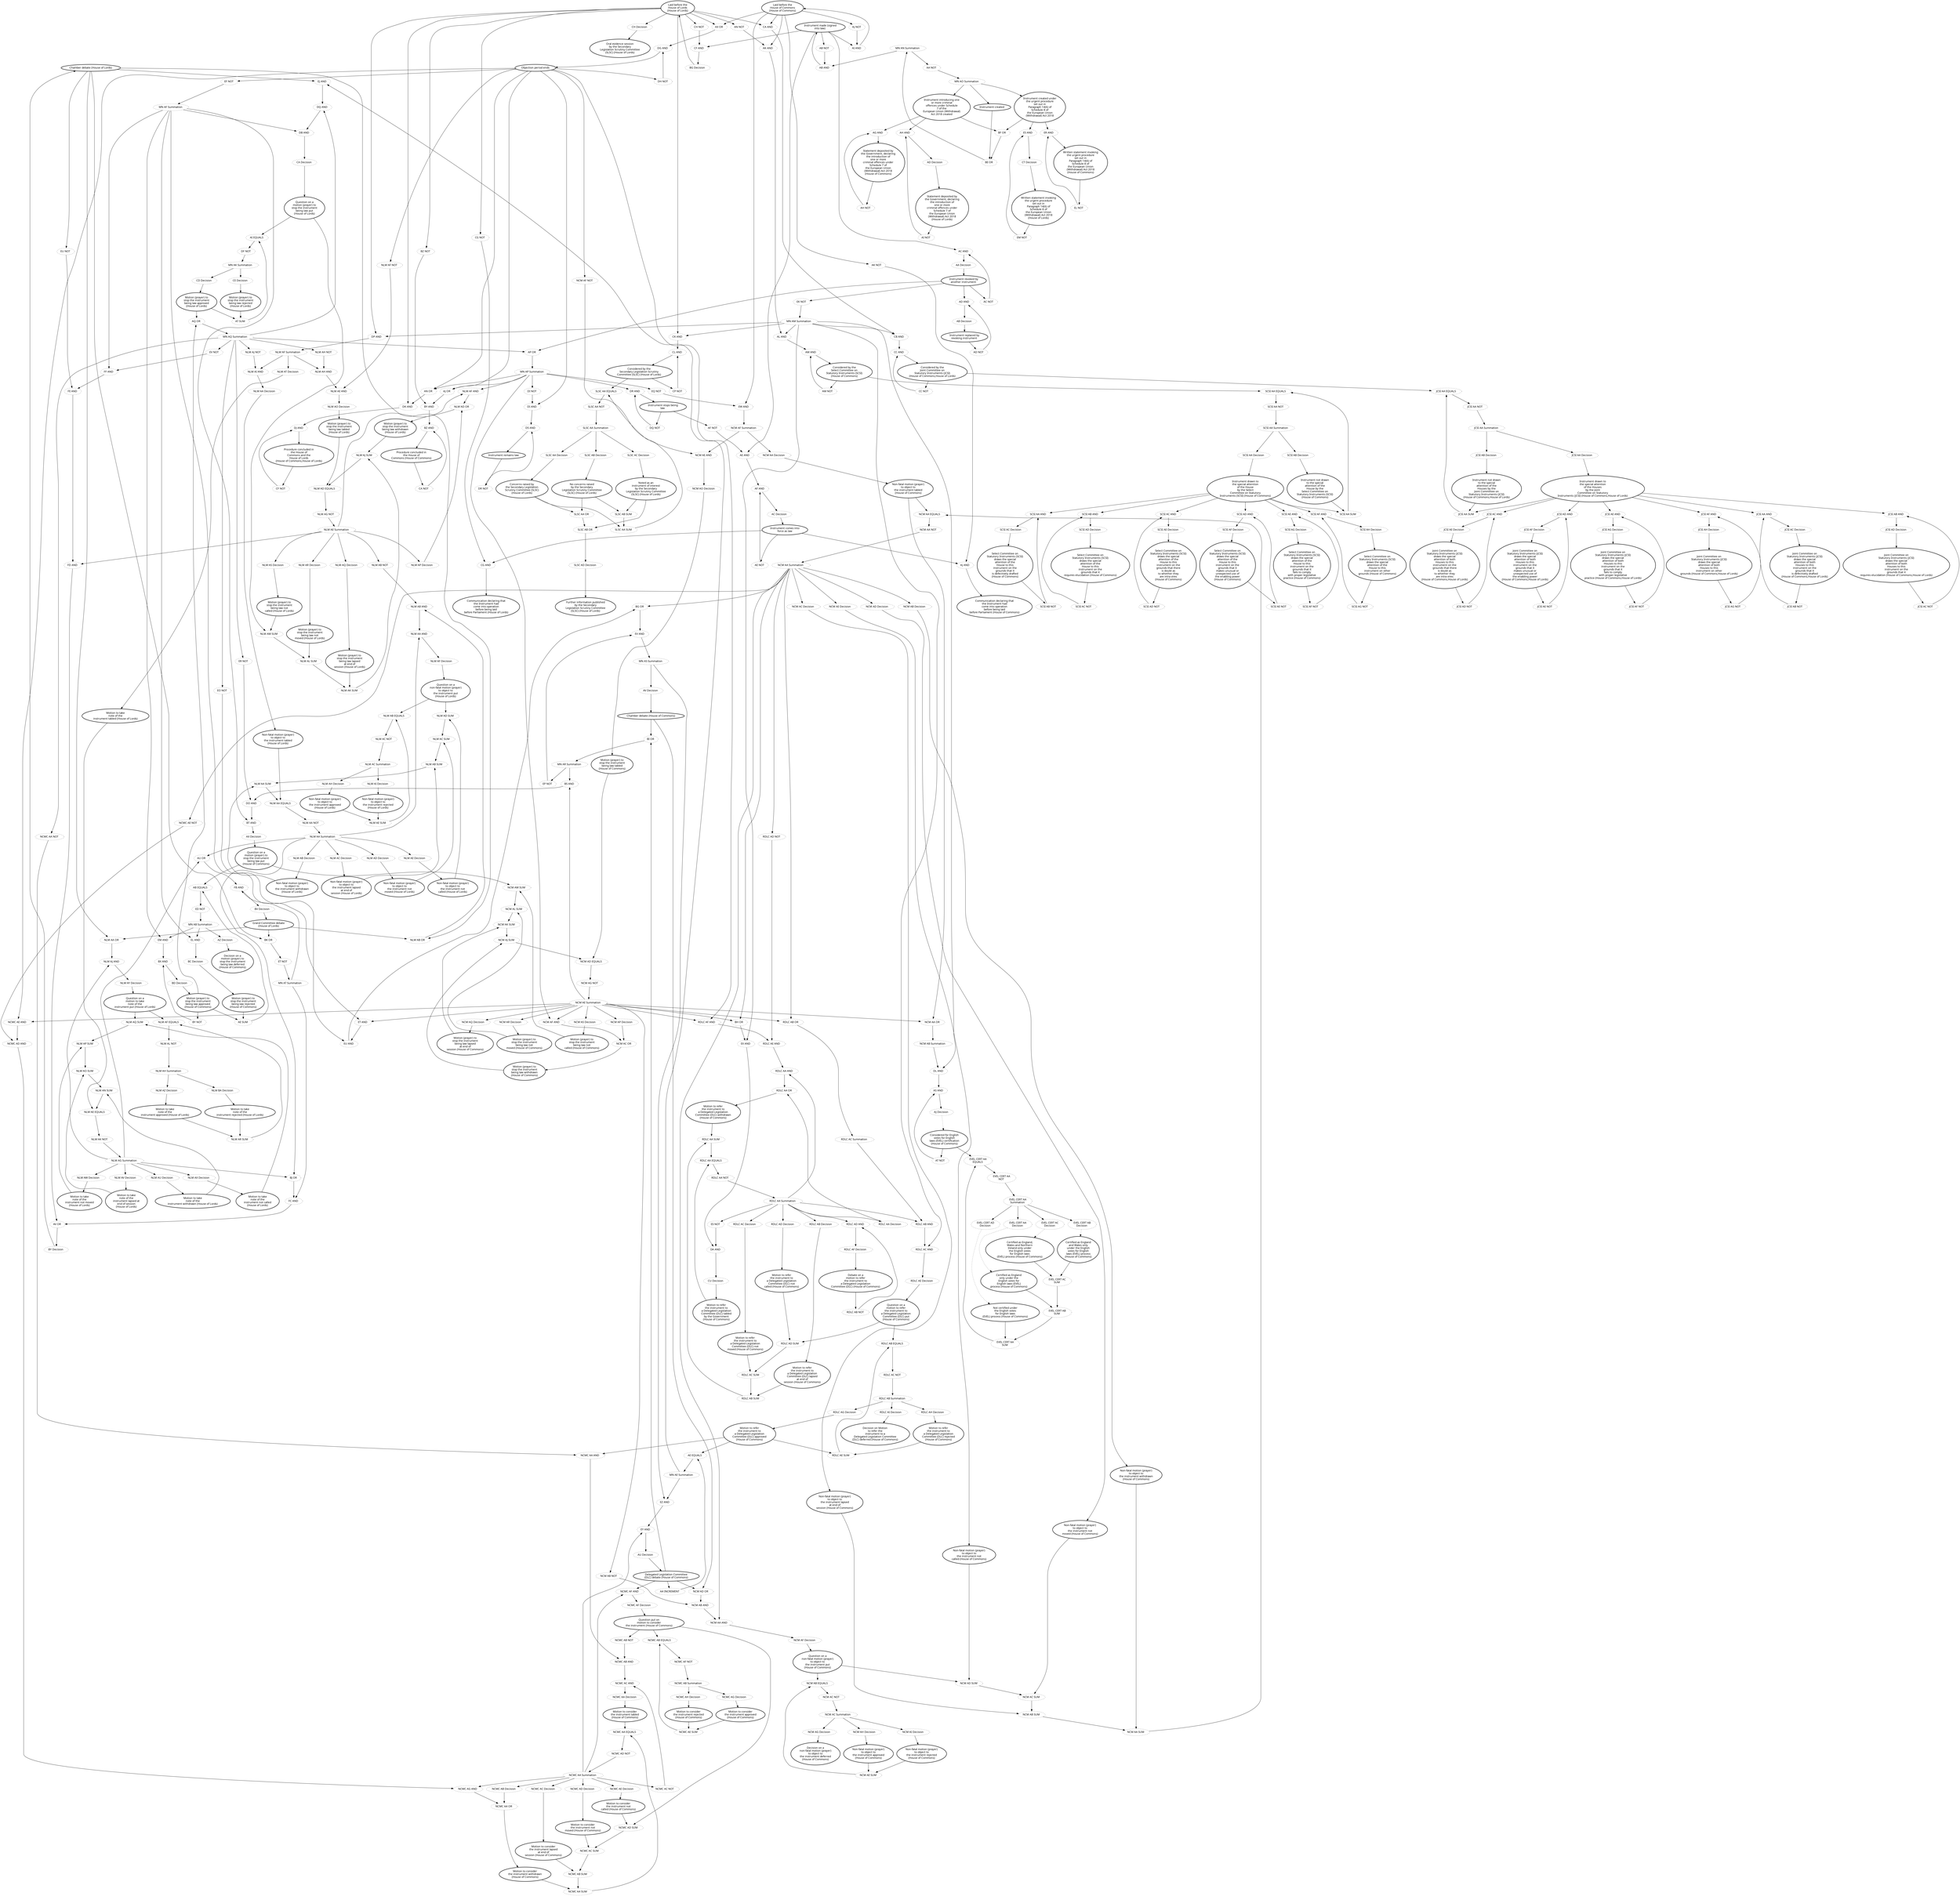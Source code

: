 digraph{graph[fontname="calibri"];node[fontname="calibri"];edge[fontname="calibri"];edge [style=solid, color=black];"2"->"677"[label=""];edge[style=solid, color=black];edge [style=solid, color=black];"2"->"3625"[label=""];edge[style=solid, color=black];edge [style=solid, color=black];"2"->"3624"[label=""];edge[style=solid, color=black];edge [style=solid, color=black];"2"->"1461"[label=""];edge[style=solid, color=black];edge [style=solid, color=black];"2"->"3315"[label=""];edge[style=solid, color=black];edge [style=solid, color=black];"4"->"427"[label=""];edge[style=solid, color=black];edge [style=solid, color=black];"4"->"366"[label=""];edge[style=solid, color=black];edge [style=solid, color=black];"4"->"311"[label=""];edge[style=solid, color=black];edge [style=solid, color=black];"4"->"308"[label=""];edge[style=solid, color=black];edge [style=solid, color=black];"4"->"314"[label=""];edge[style=solid, color=black];edge [style=solid, color=black];"4"->"3129"[label=""];edge[style=solid, color=black];edge [style=solid, color=black];"5"->"3685"[label=""];edge[style=solid, color=black];edge [style=solid, color=black];"6"->"3612"[label=""];edge[style=solid, color=black];edge [style=solid, color=black];"7"->"3671"[label=""];edge[style=solid, color=black];edge [style=solid, color=black];"8"->"456"[label=""];edge[style=solid, color=black];edge [style=solid, color=black];"8"->"3108"[label=""];edge[style=solid, color=black];edge [style=solid, color=black];"9"->"289"[label=""];edge[style=solid, color=black];edge [style=solid, color=black];"9"->"372"[label=""];edge[style=solid, color=black];edge [style=solid, color=black];"9"->"310"[label=""];edge[style=solid, color=black];edge [style=solid, color=black];"10"->"319"[label=""];edge[style=solid, color=black];edge [style=solid, color=black];"10"->"3111"[label=""];edge[style=solid, color=black];edge [style=solid, color=black];"12"->"427"[label=""];edge[style=solid, color=black];edge [style=solid, color=black];"12"->"366"[label=""];edge[style=solid, color=black];edge [style=solid, color=black];"12"->"402"[label=""];edge[style=solid, color=black];edge [style=solid, color=black];"12"->"325"[label=""];edge[style=solid, color=black];edge [style=solid, color=black];"12"->"453"[label=""];edge[style=solid, color=black];edge [style=solid, color=black];"12"->"571"[label=""];edge[style=solid, color=black];edge [style=solid, color=black];"12"->"460"[label=""];edge[style=solid, color=black];edge [style=solid, color=black];"12"->"461"[label=""];edge[style=solid, color=black];edge [style=solid, color=black];"12"->"376"[label=""];edge[style=solid, color=black];edge [style=solid, color=black];"12"->"980"[label=""];edge[style=solid, color=black];edge [style=solid, color=black];"13"->"420"[label=""];edge[style=solid, color=black];edge [style=solid, color=black];"13"->"1032"[label=""];edge[style=solid, color=black];edge [style=solid, color=black];"14"->"680"[label=""];edge[style=solid, color=black];edge [style=solid, color=black];"15"->"283"[label=""];edge[style=solid, color=black];edge [style=solid, color=black];"15"->"371"[label=""];edge[style=solid, color=black];edge [style=solid, color=black];"15"->"307"[label=""];edge[style=solid, color=black];edge [style=solid, color=black];"15"->"288"[label=""];edge[style=solid, color=black];edge [style=solid, color=black];"15"->"539"[label=""];edge[style=solid, color=black];edge [style=solid, color=black];"16"->"1032"[label=""];edge[style=solid, color=black];edge [style=solid, color=black];"19"->"469"[label=""];edge[style=solid, color=black];edge [style=solid, color=black];"19"->"3113"[label=""];edge[style=solid, color=black];edge [style=solid, color=black];"20"->"3671"[label=""];edge[style=solid, color=black];edge [style=solid, color=black];"21"->"3625"[label=""];edge[style=solid, color=black];edge [style=solid, color=black];"21"->"3624"[label=""];edge[style=solid, color=black];edge [style=solid, color=black];"21"->"1461"[label=""];edge[style=solid, color=black];edge [style=solid, color=black];"22"->"1045"[label=""];edge[style=solid, color=black];edge [style=solid, color=black];"22"->"3608"[label=""];edge[style=solid, color=black];edge [style=solid, color=black];"23"->"1160"[label=""];edge[style=solid, color=black];edge [style=solid, color=black];"23"->"3614"[label=""];edge[style=solid, color=black];edge [style=solid, color=black];"34"->"409"[label=""];edge[style=solid, color=black];edge [style=solid, color=black];"34"->"3081"[label=""];edge[style=solid, color=black];edge [style=solid, color=black];"35"->"420"[label=""];edge[style=solid, color=black];edge [style=solid, color=black];"35"->"452"[label=""];edge[style=solid, color=black];edge [style=solid, color=black];"35"->"1017"[label=""];edge[style=solid, color=black];edge [style=solid, color=black];"37"->"1017"[label=""];edge[style=solid, color=black];edge [style=solid, color=black];"38"->"1160"[label=""];edge[style=solid, color=black];edge [style=solid, color=black];"38"->"1011"[label=""];edge[style=solid, color=black];edge [style=solid, color=black];"38"->"3614"[label=""];edge[style=solid, color=black];edge [style=solid, color=black];"38"->"3703"[label=""];edge[style=solid, color=black];edge [style=solid, color=black];"41"->"3667"[label=""];edge[style=solid, color=black];edge [style=solid, color=black];"44"->"292"[label=""];edge[style=solid, color=black];edge [style=solid, color=black];"44"->"557"[label=""];edge[style=solid, color=black];edge [style=solid, color=black];"47"->"3688"[label=""];edge[style=solid, color=black];edge [style=solid, color=black];"48"->"3670"[label=""];edge[style=solid, color=black];edge [style=solid, color=black];"48"->"3686"[label=""];edge[style=solid, color=black];edge [style=solid, color=black];"52"->"1052"[label=""];edge[style=solid, color=black];edge [style=solid, color=black];"52"->"3679"[label=""];edge[style=solid, color=black];edge [style=solid, color=black];"57"->"3609"[label=""];edge[style=solid, color=black];edge [style=solid, color=black];"57"->"3567"[label=""];edge[style=solid, color=black];edge [style=solid, color=black];"64"->"486"[label=""];edge[style=solid, color=black];edge [style=solid, color=black];"64"->"400"[label=""];edge[style=solid, color=black];edge [style=solid, color=black];"64"->"313"[label=""];edge[style=solid, color=black];edge [style=solid, color=black];"64"->"417"[label=""];edge[style=solid, color=black];edge [style=solid, color=black];"64"->"1095"[label=""];edge[style=solid, color=black];edge [style=solid, color=black];"64"->"3530"[label=""];edge[style=solid, color=black];edge [style=solid, color=black];"64"->"3575"[label=""];edge[style=solid, color=black];edge [style=solid, color=black];"64"->"3702"[label=""];edge[style=solid, color=black];edge [style=solid, color=black];"64"->"3633"[label=""];edge[style=solid, color=black];edge [style=solid, color=black];"68"->"3083"[label=""];edge[style=solid, color=black];edge [style=solid, color=black];"69"->"3110"[label=""];edge[style=solid, color=black];edge [style=solid, color=black];"69"->"610"[label=""];edge[style=solid, color=black];edge [style=solid, color=black];"69"->"611"[label=""];edge[style=solid, color=black];edge [style=solid, color=black];"69"->"3140"[label=""];edge[style=solid, color=black];edge [style=solid, color=black];"69"->"3141"[label=""];edge[style=solid, color=black];edge [style=solid, color=black];"69"->"3142"[label=""];edge[style=solid, color=black];edge [style=solid, color=black];"69"->"3143"[label=""];edge[style=solid, color=black];edge [style=solid, color=black];"70"->"3110"[label=""];edge[style=solid, color=black];edge [style=solid, color=black];"72"->"3115"[label=""];edge[style=solid, color=black];edge [style=solid, color=black];"72"->"598"[label=""];edge[style=solid, color=black];edge [style=solid, color=black];"74"->"3084"[label=""];edge[style=solid, color=black];edge [style=solid, color=black];"75"->"3084"[label=""];edge[style=solid, color=black];edge [style=solid, color=black];"76"->"3605"[label=""];edge[style=solid, color=black];edge [style=solid, color=black];"77"->"3599"[label=""];edge[style=solid, color=black];edge [style=solid, color=black];"77"->"3610"[label=""];edge[style=solid, color=black];edge [style=solid, color=black];"79"->"3107"[label=""];edge[style=solid, color=black];edge [style=solid, color=black];"82"->"3676"[label=""];edge[style=solid, color=black];edge [style=solid, color=black];"83"->"3596"[label=""];edge[style=solid, color=black];edge [style=solid, color=black];"84"->"3114"[label=""];edge[style=solid, color=black];edge [style=solid, color=black];"84"->"598"[label=""];edge[style=solid, color=black];edge [style=solid, color=black];"86"->"558"[label=""];edge[style=solid, color=black];edge [style=solid, color=black];"90"->"3600"[label=""];edge[style=solid, color=black];edge [style=solid, color=black];"92"->"3107"[label=""];edge[style=solid, color=black];edge [style=solid, color=black];"92"->"618"[label=""];edge[style=solid, color=black];edge [style=solid, color=black];"92"->"619"[label=""];edge[style=solid, color=black];edge [style=solid, color=black];"92"->"3167"[label=""];edge[style=solid, color=black];edge [style=solid, color=black];"92"->"3168"[label=""];edge[style=solid, color=black];edge [style=solid, color=black];"92"->"3169"[label=""];edge[style=solid, color=black];edge [style=solid, color=black];"92"->"3170"[label=""];edge[style=solid, color=black];edge [style=solid, color=black];"94"->"3082"[label=""];edge[style=solid, color=black];edge [style=solid, color=black];"95"->"3600"[label=""];edge[style=solid, color=black];edge [style=solid, color=black];"110"->"454"[label=""];edge[style=solid, color=black];edge [style=solid, color=black];"111"->"459"[label=""];edge[style=solid, color=black];edge [style=solid, color=black];"143"->"3115"[label=""];edge[style=solid, color=black];edge [style=solid, color=black];"143"->"599"[label=""];edge[style=solid, color=black];edge [style=solid, color=black];"183"->"3598"[label=""];edge[style=solid, color=black];edge [style=solid, color=black];"185"->"3669"[label=""];edge[style=solid, color=black];edge [style=solid, color=black];"186"->"3607"[label=""];edge[style=solid, color=black];edge [style=solid, color=black];"187"->"3678"[label=""];edge[style=solid, color=black];edge [style=solid, color=black];"194"->"3689"[label=""];edge[style=solid, color=black];edge [style=solid, color=black];"195"->"3680"[label=""];edge[style=solid, color=black];edge [style=solid, color=black];"204"->"3597"[label=""];edge[style=solid, color=black];edge [style=solid, color=black];"206"->"3546"[label=""];edge[style=solid, color=black];edge [style=solid, color=black];"207"->"3681"[label=""];edge[style=solid, color=black];edge [style=solid, color=black];"208"->"3668"[label=""];edge[style=solid, color=black];edge [style=solid, color=black];"211"->"3606"[label=""];edge[style=solid, color=black];edge [style=solid, color=black];"212"->"3677"[label=""];edge[style=solid, color=black];edge [style=solid, color=black];"230"->"282"[label=""];edge[style=solid, color=black];edge [style=solid, color=black];"230"->"287"[label=""];edge[style=solid, color=black];edge [style=solid, color=black];"230"->"419"[label=""];edge[style=solid, color=black];edge [style=solid, color=black];"230"->"1169"[label=""];edge[style=solid, color=black];edge [style=solid, color=black];"231"->"284"[label=""];edge[style=solid, color=black];edge [style=solid, color=black];"233"->"300"[label=""];edge[style=solid, color=black];edge [style=solid, color=black];"233"->"305"[label=""];edge[style=solid, color=black];edge [style=solid, color=black];"233"->"681"[label=""];edge[style=solid, color=black];edge [style=solid, color=black];"234"->"301"[label=""];edge[style=solid, color=black];edge [style=solid, color=black];"235"->"306"[label=""];edge[style=solid, color=black];edge [style=solid, color=black];"281"->"230"[label=""];edge[style=solid, color=black];edge [style=solid, color=black];"282"->"283"[label=""];edge[style=solid, color=black];edge [style=solid, color=black];"283"->"281"[label=""];edge[style=solid, color=black];edge [style=solid, color=black];"284"->"287"[label=""];edge[style=solid, color=black];edge [style=solid, color=black];"287"->"293"[label=""];edge[style=solid, color=black];edge [style=solid, color=black];"288"->"296"[label=""];edge[style=solid, color=black];edge [style=solid, color=black];"289"->"296"[label=""];edge[style=solid, color=black];edge [style=solid, color=black];"292"->"288"[label=""];edge[style=solid, color=black];edge [style=solid, color=black];"293"->"231"[label=""];edge[style=solid, color=black];edge [style=solid, color=black];"294"->"9"[label=""];edge[style=solid, color=black];edge [style=solid, color=black];"296"->"294"[label=""];edge[style=solid, color=black];edge [style=solid, color=black];"298"->"235"[label=""];edge[style=solid, color=black];edge [style=solid, color=black];"300"->"234"[label=""];edge[style=solid, color=black];edge [style=solid, color=black];"301"->"300"[label=""];edge[style=solid, color=black];edge [style=solid, color=black];"305"->"298"[label=""];edge[style=solid, color=black];edge [style=solid, color=black];"306"->"305"[label=""];edge[style=solid, color=black];edge [style=solid, color=black];"307"->"4"[label=""];edge[style=solid, color=black];edge [style=solid, color=black];"308"->"307"[label=""];edge[style=solid, color=black];edge [style=solid, color=black];"310"->"200"[label=""];edge[style=solid, color=black];edge [style=solid, color=black];"311"->"310"[label=""];edge[style=solid, color=black];edge [style=solid, color=black];"313"->"364"[label=""];edge[style=solid, color=black];edge [style=solid, color=black];"314"->"315"[label=""];edge[style=solid, color=black];edge [style=solid, color=black];"315"->"323"[label=""];edge[style=solid, color=black];edge [style=solid, color=black];"319"->"323"[label=""];edge[style=solid, color=black];edge [style=solid, color=black];"323"->"10"[label=""];edge[style=solid, color=black];edge [style=solid, color=black];"325"->"314"[label=""];edge[style=solid, color=black];edge [style=solid, color=black];"331"->"490"[label=""];edge[style=solid, color=black];edge [style=solid, color=black];"358"->"570"[label=""];edge[style=solid, color=black];edge [style=solid, color=black];"359"->"504"[label=""];edge[style=solid, color=black];edge [style=solid, color=black];"363"->"510"[label=""];edge[style=solid, color=black];edge [style=solid, color=black];"364"->"365"[label=""];edge[style=solid, color=black];edge [style=solid, color=black];"365"->"110"[label=""];edge[style=solid, color=black];edge [style=solid, color=black];"366"->"367"[label=""];edge[style=solid, color=black];edge [style=solid, color=black];"367"->"368"[label=""];edge[style=solid, color=black];edge [style=solid, color=black];"368"->"8"[label=""];edge[style=solid, color=black];edge [style=solid, color=black];"371"->"513"[label=""];edge[style=solid, color=black];edge [style=solid, color=black];"372"->"201"[label=""];edge[style=solid, color=black];edge [style=solid, color=black];"376"->"377"[label=""];edge[style=solid, color=black];edge [style=solid, color=black];"377"->"19"[label=""];edge[style=solid, color=black];edge [style=solid, color=black];"392"->"1907"[label=""];edge[style=solid, color=black];edge [style=solid, color=black];"393"->"533"[label=""];edge[style=solid, color=black];edge [style=solid, color=black];"398"->"64"[label=""];edge[style=solid, color=black];edge [style=solid, color=black];"400"->"574"[label=""];edge[style=solid, color=black];edge [style=solid, color=black];"401"->"111"[label=""];edge[style=solid, color=black];edge [style=solid, color=black];"402"->"401"[label=""];edge[style=solid, color=black];edge [style=solid, color=black];"409"->"331"[label=""];edge[style=solid, color=black];edge [style=solid, color=black];"417"->"402"[label=""];edge[style=solid, color=black];edge [style=solid, color=black];"419"->"1878"[label=""];edge[style=solid, color=black];edge [style=solid, color=black];"420"->"3730"[label=""];edge[style=solid, color=black];edge [style=solid, color=black];"424"->"3309"[label=""];edge[style=solid, color=black];edge [style=solid, color=black];"425"->"531"[label=""];edge[style=solid, color=black];edge [style=solid, color=black];"427"->"398"[label=""];edge[style=solid, color=black];edge [style=solid, color=black];"452"->"363"[label=""];edge[style=solid, color=black];edge [style=solid, color=black];"453"->"364"[label=""];edge[style=solid, color=black];edge [style=solid, color=black];"454"->"365"[label=""];edge[style=solid, color=black];edge [style=solid, color=black];"456"->"368"[label=""];edge[style=solid, color=black];edge [style=solid, color=black];"459"->"401"[label=""];edge[style=solid, color=black];edge [style=solid, color=black];"460"->"372"[label=""];edge[style=solid, color=black];edge [style=solid, color=black];"461"->"371"[label=""];edge[style=solid, color=black];edge [style=solid, color=black];"469"->"377"[label=""];edge[style=solid, color=black];edge [style=solid, color=black];"484"->"1110"[label=""];edge[style=solid, color=black];edge [style=solid, color=black];"486"->"398"[label=""];edge[style=solid, color=black];edge [style=solid, color=black];"487"->"400"[label=""];edge[style=solid, color=black];edge [style=dotted, color=black];"490"->"34"[label=""];edge[style=solid, color=black];edge [style=solid, color=black];"501"->"38"[label=""];edge[style=solid, color=black];edge [style=solid, color=black];"502"->"23"[label=""];edge[style=solid, color=black];edge [style=solid, color=black];"504"->"22"[label=""];edge[style=solid, color=black];edge [style=solid, color=black];"506"->"166"[label=""];edge[style=solid, color=black];edge [style=solid, color=black];"509"->"37"[label=""];edge[style=solid, color=black];edge [style=solid, color=black];"510"->"35"[label=""];edge[style=solid, color=black];edge [style=solid, color=black];"513"->"12"[label=""];edge[style=solid, color=black];edge [style=solid, color=black];"528"->"21"[label=""];edge[style=solid, color=black];edge [style=solid, color=black];"531"->"2"[label=""];edge[style=solid, color=black];edge [style=solid, color=black];"533"->"52"[label=""];edge[style=solid, color=black];edge [style=solid, color=black];"536"->"13"[label=""];edge[style=solid, color=black];edge [style=solid, color=black];"537"->"16"[label=""];edge[style=solid, color=black];edge [style=solid, color=black];"539"->"540"[label=""];edge[style=solid, color=black];edge [style=solid, color=black];"540"->"15"[label=""];edge[style=solid, color=black];edge [style=solid, color=black];"542"->"1459"[label=""];edge[style=solid, color=black];edge [style=solid, color=black];"543"->"331"[label=""];edge[style=solid, color=black];edge [style=solid, color=black];"557"->"573"[label=""];edge[style=solid, color=black];edge [style=solid, color=black];"558"->"574"[label=""];edge[style=solid, color=black];edge [style=solid, color=black];"570"->"359"[label=""];edge[style=solid, color=black];edge [style=solid, color=black];"571"->"3691"[label=""];edge[style=solid, color=black];edge [style=solid, color=black];"572"->"393"[label=""];edge[style=solid, color=black];edge [style=solid, color=black];"573"->"44"[label=""];edge[style=solid, color=black];edge [style=solid, color=black];"574"->"86"[label=""];edge[style=solid, color=black];edge [style=solid, color=black];"598"->"599"[label=""];edge[style=solid, color=black];edge [style=solid, color=black];"599"->"609"[label=""];edge[style=solid, color=black];edge [style=solid, color=black];"600"->"3112"[label=""];edge[style=solid, color=black];edge [style=solid, color=black];"606"->"84"[label=""];edge[style=solid, color=black];edge [style=solid, color=black];"607"->"72"[label=""];edge[style=solid, color=black];edge [style=solid, color=black];"608"->"143"[label=""];edge[style=solid, color=black];edge [style=solid, color=black];"609"->"224"[label=""];edge[style=solid, color=black];edge [style=solid, color=black];"610"->"3144"[label=""];edge[style=solid, color=black];edge [style=solid, color=black];"611"->"3145"[label=""];edge[style=solid, color=black];edge [style=solid, color=black];"614"->"3109"[label=""];edge[style=solid, color=black];edge [style=solid, color=black];"615"->"610"[label=""];edge[style=solid, color=black];edge [style=solid, color=black];"616"->"69"[label=""];edge[style=solid, color=black];edge [style=solid, color=black];"617"->"70"[label=""];edge[style=solid, color=black];edge [style=solid, color=black];"618"->"3176"[label=""];edge[style=solid, color=black];edge [style=solid, color=black];"619"->"3177"[label=""];edge[style=solid, color=black];edge [style=solid, color=black];"622"->"3106"[label=""];edge[style=solid, color=black];edge [style=solid, color=black];"623"->"618"[label=""];edge[style=solid, color=black];edge [style=solid, color=black];"624"->"92"[label=""];edge[style=solid, color=black];edge [style=solid, color=black];"625"->"79"[label=""];edge[style=solid, color=black];edge [style=solid, color=black];"642"->"3085"[label=""];edge[style=solid, color=black];edge [style=dotted, color=black];"657"->"68"[label=""];edge[style=solid, color=black];edge [style=dotted, color=black];"658"->"74"[label=""];edge[style=solid, color=black];edge [style=dotted, color=black];"659"->"75"[label=""];edge[style=solid, color=black];edge [style=dotted, color=black];"660"->"94"[label=""];edge[style=solid, color=black];edge [style=solid, color=black];"677"->"572"[label=""];edge[style=solid, color=black];edge [style=solid, color=black];"680"->"1460"[label=""];edge[style=solid, color=black];edge [style=solid, color=black];"681"->"680"[label=""];edge[style=solid, color=black];edge [style=solid, color=black];"980"->"979"[label=""];edge[style=solid, color=black];edge [style=solid, color=black];"1011"->"1048"[label=""];edge[style=solid, color=black];edge [style=solid, color=black];"1017"->"1045"[label=""];edge[style=solid, color=black];edge [style=solid, color=black];"1032"->"1052"[label=""];edge[style=solid, color=black];edge [style=solid, color=black];"1045"->"1088"[label=""];edge[style=solid, color=black];edge [style=solid, color=black];"1048"->"1101"[label=""];edge[style=solid, color=black];edge [style=solid, color=black];"1052"->"484"[label=""];edge[style=solid, color=black];edge [style=solid, color=black];"1088"->"1091"[label=""];edge[style=solid, color=black];edge [style=solid, color=black];"1089"->"3608"[label=""];edge[style=solid, color=black];edge [style=solid, color=black];"1091"->"506"[label=""];edge[style=solid, color=black];edge [style=solid, color=black];"1091"->"1096"[label=""];edge[style=solid, color=black];edge [style=solid, color=black];"1091"->"1097"[label=""];edge[style=solid, color=black];edge [style=solid, color=black];"1094"->"3599"[label=""];edge[style=solid, color=black];edge [style=solid, color=black];"1095"->"1102"[label=""];edge[style=solid, color=black];edge [style=solid, color=black];"1096"->"509"[label=""];edge[style=solid, color=black];edge [style=solid, color=black];"1097"->"363"[label=""];edge[style=solid, color=black];edge [style=solid, color=black];"1101"->"3304"[label=""];edge[style=solid, color=black];edge [style=solid, color=black];"1101"->"677"[label=""];edge[style=solid, color=black];edge [style=solid, color=black];"1102"->"359"[label=""];edge[style=solid, color=black];edge [style=solid, color=black];"1102"->"1097"[label=""];edge[style=solid, color=black];edge [style=solid, color=black];"1102"->"1096"[label=""];edge[style=solid, color=black];edge [style=solid, color=black];"1102"->"393"[label=""];edge[style=solid, color=black];edge [style=solid, color=black];"1102"->"2860"[label=""];edge[style=solid, color=black];edge [style=solid, color=black];"1102"->"3324"[label=""];edge[style=solid, color=black];edge [style=solid, color=black];"1104"->"3670"[label=""];edge[style=solid, color=black];edge [style=solid, color=black];"1108"->"3679"[label=""];edge[style=solid, color=black];edge [style=solid, color=black];"1110"->"536"[label=""];edge[style=solid, color=black];edge [style=solid, color=black];"1110"->"537"[label=""];edge[style=solid, color=black];edge [style=solid, color=black];"1112"->"3682"[label=""];edge[style=solid, color=black];edge [style=solid, color=black];"1113"->"3683"[label=""];edge[style=solid, color=black];edge [style=solid, color=black];"1115"->"3683"[label=""];edge[style=solid, color=black];edge [style=solid, color=black];"1115"->"3690"[label=""];edge[style=solid, color=black];edge [style=solid, color=black];"1118"->"3684"[label=""];edge[style=solid, color=black];edge [style=solid, color=black];"1119"->"3684"[label=""];edge[style=solid, color=black];edge [style=solid, color=black];"1149"->"3128"[label=""];edge[style=solid, color=black];edge [style=solid, color=black];"1159"->"3295"[label=""];edge[style=solid, color=black];edge [style=solid, color=black];"1160"->"3731"[label=""];edge[style=solid, color=black];edge [style=solid, color=black];"1168"->"315"[label=""];edge[style=solid, color=black];edge [style=solid, color=black];"1168"->"367"[label=""];edge[style=solid, color=black];edge [style=solid, color=black];"1168"->"376"[label=""];edge[style=solid, color=black];edge [style=solid, color=black];"1168"->"543"[label=""];edge[style=solid, color=black];edge [style=solid, color=black];"1168"->"3295"[label=""];edge[style=solid, color=black];edge [style=solid, color=black];"1168"->"3527"[label=""];edge[style=solid, color=black];edge [style=solid, color=black];"1168"->"571"[label=""];edge[style=solid, color=black];edge [style=solid, color=black];"1169"->"1168"[label=""];edge[style=solid, color=black];edge [style=solid, color=black];"1281"->"1283"[label=""];edge[style=solid, color=black];edge [style=solid, color=black];"1282"->"681"[label=""];edge[style=solid, color=black];edge [style=solid, color=black];"1282"->"1452"[label=""];edge[style=solid, color=black];edge [style=solid, color=black];"1282"->"1498"[label=""];edge[style=solid, color=black];edge [style=solid, color=black];"1283"->"1452"[label=""];edge[style=solid, color=black];edge [style=solid, color=black];"1284"->"3313"[label=""];edge[style=solid, color=black];edge [style=solid, color=black];"1322"->"1497"[label=""];edge[style=solid, color=black];edge [style=solid, color=black];"1452"->"1281"[label=""];edge[style=solid, color=black];edge [style=solid, color=black];"1459"->"14"[label=""];edge[style=solid, color=black];edge [style=solid, color=black];"1459"->"233"[label=""];edge[style=solid, color=black];edge [style=solid, color=black];"1459"->"1282"[label=""];edge[style=solid, color=black];edge [style=solid, color=black];"1460"->"540"[label=""];edge[style=solid, color=black];edge [style=solid, color=black];"1460"->"542"[label=""];edge[style=solid, color=black];edge [style=solid, color=black];"1461"->"3312"[label=""];edge[style=solid, color=black];edge [style=solid, color=black];"1497"->"1498"[label=""];edge[style=solid, color=black];edge [style=solid, color=black];"1498"->"1499"[label=""];edge[style=solid, color=black];edge [style=solid, color=black];"1499"->"1322"[label=""];edge[style=solid, color=black];edge [style=solid, color=black];"1878"->"313"[label=""];edge[style=solid, color=black];edge [style=solid, color=black];"1878"->"487"[label=""];edge[style=solid, color=black];edge [style=solid, color=black];"1878"->"417"[label=""];edge[style=solid, color=black];edge [style=solid, color=black];"1878"->"573"[label=""];edge[style=solid, color=black];edge [style=solid, color=black];"1878"->"3305"[label=""];edge[style=solid, color=black];edge [style=solid, color=black];"1878"->"3566"[label=""];edge[style=solid, color=black];edge [style=solid, color=black];"1878"->"3620"[label=""];edge[style=solid, color=black];edge [style=solid, color=black];"1907"->"3524"[label=""];edge[style=solid, color=black];edge [style=solid, color=black];"2044"->"3127"[label=""];edge[style=solid, color=black];edge [style=solid, color=black];"2856"->"3706"[label=""];edge[style=solid, color=black];edge [style=solid, color=black];"2856"->"3722"[label=""];edge[style=solid, color=black];edge [style=solid, color=black];"2856"->"3725"[label=""];edge[style=solid, color=black];edge [style=solid, color=black];"2857"->"3723"[label=""];edge[style=solid, color=black];edge [style=solid, color=black];"2858"->"3723"[label=""];edge[style=solid, color=black];edge [style=solid, color=black];"2860"->"3127"[label=""];edge[style=solid, color=black];edge [style=solid, color=black];"3081"->"642"[label=""];edge[style=solid, color=black];edge [style=solid, color=black];"3082"->"3081"[label=""];edge[style=solid, color=black];edge [style=solid, color=black];"3083"->"3082"[label=""];edge[style=solid, color=black];edge [style=solid, color=black];"3084"->"3083"[label=""];edge[style=solid, color=black];edge [style=solid, color=black];"3085"->"657"[label=""];edge[style=solid, color=black];edge [style=solid, color=black];"3085"->"658"[label=""];edge[style=solid, color=black];edge [style=solid, color=black];"3085"->"659"[label=""];edge[style=solid, color=black];edge [style=solid, color=black];"3085"->"660"[label=""];edge[style=solid, color=black];edge [style=solid, color=black];"3106"->"624"[label=""];edge[style=solid, color=black];edge [style=solid, color=black];"3106"->"625"[label=""];edge[style=solid, color=black];edge [style=solid, color=black];"3107"->"3108"[label=""];edge[style=solid, color=black];edge [style=solid, color=black];"3108"->"622"[label=""];edge[style=solid, color=black];edge [style=solid, color=black];"3109"->"616"[label=""];edge[style=solid, color=black];edge [style=solid, color=black];"3109"->"617"[label=""];edge[style=solid, color=black];edge [style=solid, color=black];"3110"->"3111"[label=""];edge[style=solid, color=black];edge [style=solid, color=black];"3111"->"614"[label=""];edge[style=solid, color=black];edge [style=solid, color=black];"3112"->"606"[label=""];edge[style=solid, color=black];edge [style=solid, color=black];"3112"->"607"[label=""];edge[style=solid, color=black];edge [style=solid, color=black];"3112"->"608"[label=""];edge[style=solid, color=black];edge [style=solid, color=black];"3113"->"600"[label=""];edge[style=solid, color=black];edge [style=solid, color=black];"3114"->"3113"[label=""];edge[style=solid, color=black];edge [style=solid, color=black];"3115"->"3114"[label=""];edge[style=solid, color=black];edge [style=solid, color=black];"3127"->"1149"[label=""];edge[style=solid, color=black];edge [style=solid, color=black];"3128"->"3732"[label=""];edge[style=solid, color=black];edge [style=solid, color=black];"3129"->"3560"[label=""];edge[style=solid, color=black];edge [style=solid, color=black];"3140"->"3146"[label=""];edge[style=solid, color=black];edge [style=solid, color=black];"3141"->"3147"[label=""];edge[style=solid, color=black];edge [style=solid, color=black];"3142"->"3148"[label=""];edge[style=solid, color=black];edge [style=solid, color=black];"3143"->"3149"[label=""];edge[style=solid, color=black];edge [style=solid, color=black];"3144"->"3155"[label=""];edge[style=solid, color=black];edge [style=solid, color=black];"3145"->"3156"[label=""];edge[style=solid, color=black];edge [style=solid, color=black];"3146"->"3157"[label=""];edge[style=solid, color=black];edge [style=solid, color=black];"3147"->"3158"[label=""];edge[style=solid, color=black];edge [style=solid, color=black];"3148"->"3159"[label=""];edge[style=solid, color=black];edge [style=solid, color=black];"3149"->"3160"[label=""];edge[style=solid, color=black];edge [style=solid, color=black];"3150"->"611"[label=""];edge[style=solid, color=black];edge [style=solid, color=black];"3151"->"3140"[label=""];edge[style=solid, color=black];edge [style=solid, color=black];"3152"->"3141"[label=""];edge[style=solid, color=black];edge [style=solid, color=black];"3153"->"3142"[label=""];edge[style=solid, color=black];edge [style=solid, color=black];"3154"->"3143"[label=""];edge[style=solid, color=black];edge [style=solid, color=black];"3155"->"615"[label=""];edge[style=solid, color=black];edge [style=solid, color=black];"3156"->"3150"[label=""];edge[style=solid, color=black];edge [style=solid, color=black];"3157"->"3151"[label=""];edge[style=solid, color=black];edge [style=solid, color=black];"3158"->"3152"[label=""];edge[style=solid, color=black];edge [style=solid, color=black];"3159"->"3153"[label=""];edge[style=solid, color=black];edge [style=solid, color=black];"3160"->"3154"[label=""];edge[style=solid, color=black];edge [style=solid, color=black];"3161"->"623"[label=""];edge[style=solid, color=black];edge [style=solid, color=black];"3162"->"3171"[label=""];edge[style=solid, color=black];edge [style=solid, color=black];"3163"->"3172"[label=""];edge[style=solid, color=black];edge [style=solid, color=black];"3164"->"3173"[label=""];edge[style=solid, color=black];edge [style=solid, color=black];"3165"->"3174"[label=""];edge[style=solid, color=black];edge [style=solid, color=black];"3166"->"3175"[label=""];edge[style=solid, color=black];edge [style=solid, color=black];"3167"->"3178"[label=""];edge[style=solid, color=black];edge [style=solid, color=black];"3168"->"3179"[label=""];edge[style=solid, color=black];edge [style=solid, color=black];"3169"->"3180"[label=""];edge[style=solid, color=black];edge [style=solid, color=black];"3170"->"3181"[label=""];edge[style=solid, color=black];edge [style=solid, color=black];"3171"->"619"[label=""];edge[style=solid, color=black];edge [style=solid, color=black];"3172"->"3167"[label=""];edge[style=solid, color=black];edge [style=solid, color=black];"3173"->"3168"[label=""];edge[style=solid, color=black];edge [style=solid, color=black];"3174"->"3169"[label=""];edge[style=solid, color=black];edge [style=solid, color=black];"3175"->"3170"[label=""];edge[style=solid, color=black];edge [style=solid, color=black];"3176"->"3161"[label=""];edge[style=solid, color=black];edge [style=solid, color=black];"3177"->"3162"[label=""];edge[style=solid, color=black];edge [style=solid, color=black];"3178"->"3163"[label=""];edge[style=solid, color=black];edge [style=solid, color=black];"3179"->"3164"[label=""];edge[style=solid, color=black];edge [style=solid, color=black];"3180"->"3165"[label=""];edge[style=solid, color=black];edge [style=solid, color=black];"3181"->"3166"[label=""];edge[style=solid, color=black];edge [style=solid, color=black];"3294"->"3128"[label=""];edge[style=solid, color=black];edge [style=solid, color=black];"3295"->"392"[label=""];edge[style=solid, color=black];edge [style=solid, color=black];"3296"->"501"[label=""];edge[style=solid, color=black];edge [style=solid, color=black];"3304"->"3296"[label=""];edge[style=solid, color=black];edge [style=solid, color=black];"3305"->"3129"[label=""];edge[style=solid, color=black];edge [style=solid, color=black];"3306"->"570"[label=""];edge[style=solid, color=black];edge [style=solid, color=black];"3307"->"392"[label=""];edge[style=solid, color=black];edge [style=solid, color=black];"3309"->"528"[label=""];edge[style=solid, color=black];edge [style=solid, color=black];"3312"->"3733"[label=""];edge[style=solid, color=black];edge [style=solid, color=black];"3313"->"425"[label=""];edge[style=solid, color=black];edge [style=solid, color=black];"3314"->"425"[label=""];edge[style=solid, color=black];edge [style=solid, color=black];"3315"->"3323"[label=""];edge[style=solid, color=black];edge [style=solid, color=black];"3322"->"3324"[label=""];edge[style=solid, color=black];edge [style=solid, color=black];"3323"->"3314"[label=""];edge[style=solid, color=black];edge [style=solid, color=black];"3324"->"3323"[label=""];edge[style=solid, color=black];edge [style=solid, color=black];"3326"->"3724"[label=""];edge[style=solid, color=black];edge [style=solid, color=black];"3327"->"3719"[label=""];edge[style=solid, color=black];edge [style=solid, color=black];"3328"->"3720"[label=""];edge[style=solid, color=black];edge [style=solid, color=black];"3329"->"3721"[label=""];edge[style=solid, color=black];edge [style=solid, color=black];"3330"->"3722"[label=""];edge[style=solid, color=black];edge [style=solid, color=black];"3516"->"1048"[label=""];edge[style=solid, color=black];edge [style=solid, color=black];"3516"->"3549"[label=""];edge[style=solid, color=black];edge [style=solid, color=black];"3516"->"3698"[label=""];edge[style=solid, color=black];edge [style=solid, color=black];"3517"->"3549"[label=""];edge[style=solid, color=black];edge [style=solid, color=black];"3519"->"3533"[label=""];edge[style=solid, color=black];edge [style=solid, color=black];"3520"->"3548"[label=""];edge[style=solid, color=black];edge [style=solid, color=black];"3520"->"3551"[label=""];edge[style=solid, color=black];edge [style=solid, color=black];"3521"->"3548"[label=""];edge[style=solid, color=black];edge [style=solid, color=black];"3522"->"3547"[label=""];edge[style=solid, color=black];edge [style=solid, color=black];"3523"->"3545"[label=""];edge[style=solid, color=black];edge [style=solid, color=black];"3524"->"3550"[label=""];edge[style=solid, color=black];edge [style=solid, color=black];"3525"->"3531"[label=""];edge[style=solid, color=black];edge [style=solid, color=black];"3526"->"3527"[label=""];edge[style=solid, color=black];edge [style=solid, color=black];"3527"->"3540"[label=""];edge[style=solid, color=black];edge [style=solid, color=black];"3528"->"3541"[label=""];edge[style=solid, color=black];edge [style=solid, color=black];"3529"->"3525"[label=""];edge[style=solid, color=black];edge [style=solid, color=black];"3530"->"3529"[label=""];edge[style=solid, color=black];edge [style=solid, color=black];"3531"->"3523"[label=""];edge[style=solid, color=black];edge [style=solid, color=black];"3532"->"3552"[label=""];edge[style=solid, color=black];edge [style=solid, color=black];"3533"->"3528"[label=""];edge[style=solid, color=black];edge [style=solid, color=black];"3534"->"3553"[label=""];edge[style=solid, color=black];edge [style=solid, color=black];"3535"->"3529"[label=""];edge[style=solid, color=black];edge [style=solid, color=black];"3536"->"3531"[label=""];edge[style=solid, color=black];edge [style=solid, color=black];"3537"->"206"[label=""];edge[style=solid, color=black];edge [style=solid, color=black];"3538"->"3522"[label=""];edge[style=solid, color=black];edge [style=solid, color=black];"3539"->"3521"[label=""];edge[style=solid, color=black];edge [style=solid, color=black];"3540"->"3520"[label=""];edge[style=solid, color=black];edge [style=solid, color=black];"3541"->"3519"[label=""];edge[style=solid, color=black];edge [style=solid, color=black];"3542"->"3516"[label=""];edge[style=solid, color=black];edge [style=solid, color=black];"3543"->"3517"[label=""];edge[style=solid, color=black];edge [style=solid, color=black];"3544"->"3518"[label=""];edge[style=solid, color=black];edge [style=solid, color=black];"3545"->"3550"[label=""];edge[style=solid, color=black];edge [style=solid, color=black];"3546"->"3545"[label=""];edge[style=solid, color=black];edge [style=solid, color=black];"3547"->"3546"[label=""];edge[style=solid, color=black];edge [style=solid, color=black];"3548"->"3547"[label=""];edge[style=solid, color=black];edge [style=solid, color=black];"3549"->"3551"[label=""];edge[style=solid, color=black];edge [style=solid, color=black];"3550"->"3532"[label=""];edge[style=solid, color=black];edge [style=solid, color=black];"3551"->"3534"[label=""];edge[style=solid, color=black];edge [style=solid, color=black];"3552"->"3536"[label=""];edge[style=solid, color=black];edge [style=solid, color=black];"3552"->"3537"[label=""];edge[style=solid, color=black];edge [style=solid, color=black];"3552"->"3538"[label=""];edge[style=solid, color=black];edge [style=solid, color=black];"3552"->"3526"[label=""];edge[style=solid, color=black];edge [style=solid, color=black];"3552"->"3528"[label=""];edge[style=solid, color=black];edge [style=solid, color=black];"3552"->"3539"[label=""];edge[style=solid, color=black];edge [style=solid, color=black];"3552"->"3525"[label=""];edge[style=solid, color=black];edge [style=solid, color=black];"3552"->"3307"[label=""];edge[style=solid, color=black];edge [style=solid, color=black];"3553"->"3542"[label=""];edge[style=solid, color=black];edge [style=solid, color=black];"3553"->"3543"[label=""];edge[style=solid, color=black];edge [style=solid, color=black];"3553"->"3544"[label=""];edge[style=solid, color=black];edge [style=solid, color=black];"3554"->"3526"[label=""];edge[style=solid, color=black];edge [style=solid, color=black];"3555"->"3554"[label=""];edge[style=solid, color=black];edge [style=solid, color=black];"3556"->"3535"[label=""];edge[style=solid, color=black];edge [style=solid, color=black];"3556"->"3555"[label=""];edge[style=solid, color=black];edge [style=solid, color=black];"3556"->"3578"[label=""];edge[style=solid, color=black];edge [style=solid, color=black];"3556"->"3579"[label=""];edge[style=solid, color=black];edge [style=solid, color=black];"3556"->"3580"[label=""];edge[style=solid, color=black];edge [style=solid, color=black];"3556"->"3581"[label=""];edge[style=solid, color=black];edge [style=solid, color=black];"3556"->"3561"[label=""];edge[style=solid, color=black];edge [style=solid, color=black];"3556"->"1159"[label=""];edge[style=solid, color=black];edge [style=solid, color=black];"3556"->"1149"[label=""];edge[style=solid, color=black];edge [style=solid, color=black];"3556"->"3709"[label=""];edge[style=solid, color=black];edge [style=solid, color=black];"3558"->"358"[label=""];edge[style=solid, color=black];edge [style=solid, color=black];"3558"->"3566"[label=""];edge[style=solid, color=black];edge [style=solid, color=black];"3558"->"3592"[label=""];edge[style=solid, color=black];edge [style=solid, color=black];"3558"->"3593"[label=""];edge[style=solid, color=black];edge [style=solid, color=black];"3558"->"3571"[label=""];edge[style=solid, color=black];edge [style=solid, color=black];"3558"->"3702"[label=""];edge[style=solid, color=black];edge [style=solid, color=black];"3558"->"3530"[label=""];edge[style=solid, color=black];edge [style=solid, color=black];"3558"->"3555"[label=""];edge[style=solid, color=black];edge [style=solid, color=black];"3558"->"3594"[label=""];edge[style=solid, color=black];edge [style=solid, color=black];"3558"->"3595"[label=""];edge[style=solid, color=black];edge [style=solid, color=black];"3558"->"3567"[label=""];edge[style=solid, color=black];edge [style=solid, color=black];"3558"->"1159"[label=""];edge[style=solid, color=black];edge [style=solid, color=black];"3558"->"2860"[label=""];edge[style=solid, color=black];edge [style=solid, color=black];"3559"->"543"[label=""];edge[style=solid, color=black];edge [style=solid, color=black];"3560"->"3577"[label=""];edge[style=solid, color=black];edge [style=solid, color=black];"3560"->"3565"[label=""];edge[style=solid, color=black];edge [style=solid, color=black];"3561"->"3582"[label=""];edge[style=solid, color=black];edge [style=solid, color=black];"3562"->"3561"[label=""];edge[style=solid, color=black];edge [style=solid, color=black];"3565"->"3591"[label=""];edge[style=solid, color=black];edge [style=solid, color=black];"3566"->"3569"[label=""];edge[style=solid, color=black];edge [style=solid, color=black];"3567"->"3559"[label=""];edge[style=solid, color=black];edge [style=solid, color=black];"3569"->"76"[label=""];edge[style=solid, color=black];edge [style=solid, color=black];"3570"->"3556"[label=""];edge[style=solid, color=black];edge [style=solid, color=black];"3571"->"3562"[label=""];edge[style=solid, color=black];edge [style=solid, color=black];"3572"->"3613"[label=""];edge[style=solid, color=black];edge [style=solid, color=black];"3575"->"3565"[label=""];edge[style=solid, color=black];edge [style=solid, color=black];"3576"->"3558"[label=""];edge[style=solid, color=black];edge [style=solid, color=black];"3577"->"57"[label=""];edge[style=solid, color=black];edge [style=solid, color=black];"3578"->"83"[label=""];edge[style=solid, color=black];edge [style=solid, color=black];"3579"->"204"[label=""];edge[style=solid, color=black];edge [style=solid, color=black];"3580"->"183"[label=""];edge[style=solid, color=black];edge [style=solid, color=black];"3581"->"1094"[label=""];edge[style=solid, color=black];edge [style=solid, color=black];"3582"->"77"[label=""];edge[style=solid, color=black];edge [style=solid, color=black];"3583"->"209"[label=""];edge[style=solid, color=black];edge [style=solid, color=black];"3584"->"90"[label=""];edge[style=solid, color=black];edge [style=solid, color=black];"3585"->"95"[label=""];edge[style=solid, color=black];edge [style=solid, color=black];"3591"->"6"[label=""];edge[style=solid, color=black];edge [style=solid, color=black];"3592"->"3569"[label=""];edge[style=solid, color=black];edge [style=solid, color=black];"3593"->"211"[label=""];edge[style=solid, color=black];edge [style=solid, color=black];"3594"->"186"[label=""];edge[style=solid, color=black];edge [style=solid, color=black];"3595"->"1089"[label=""];edge[style=solid, color=black];edge [style=solid, color=black];"3596"->"3609"[label=""];edge[style=solid, color=black];edge [style=solid, color=black];"3597"->"3596"[label=""];edge[style=solid, color=black];edge [style=solid, color=black];"3598"->"3597"[label=""];edge[style=solid, color=black];edge [style=solid, color=black];"3599"->"3598"[label=""];edge[style=solid, color=black];edge [style=solid, color=black];"3600"->"3610"[label=""];edge[style=solid, color=black];edge [style=solid, color=black];"3605"->"3612"[label=""];edge[style=solid, color=black];edge [style=solid, color=black];"3606"->"3605"[label=""];edge[style=solid, color=black];edge [style=solid, color=black];"3607"->"3606"[label=""];edge[style=solid, color=black];edge [style=solid, color=black];"3608"->"3607"[label=""];edge[style=solid, color=black];edge [style=solid, color=black];"3609"->"3570"[label=""];edge[style=solid, color=black];edge [style=solid, color=black];"3610"->"3572"[label=""];edge[style=solid, color=black];edge [style=solid, color=black];"3612"->"3576"[label=""];edge[style=solid, color=black];edge [style=solid, color=black];"3613"->"3583"[label=""];edge[style=solid, color=black];edge [style=solid, color=black];"3613"->"3584"[label=""];edge[style=solid, color=black];edge [style=solid, color=black];"3613"->"3585"[label=""];edge[style=solid, color=black];edge [style=solid, color=black];"3614"->"3562"[label=""];edge[style=solid, color=black];edge [style=solid, color=black];"3615"->"3645"[label=""];edge[style=solid, color=black];edge [style=solid, color=black];"3616"->"3615"[label=""];edge[style=solid, color=black];edge [style=solid, color=black];"3619"->"3654"[label=""];edge[style=solid, color=black];edge [style=solid, color=black];"3620"->"3627"[label=""];edge[style=solid, color=black];edge [style=solid, color=black];"3622"->"3619"[label=""];edge[style=solid, color=black];edge [style=solid, color=black];"3623"->"3640"[label=""];edge[style=solid, color=black];edge [style=solid, color=black];"3624"->"3729"[label=""];edge[style=solid, color=black];edge [style=solid, color=black];"3625"->"3616"[label=""];edge[style=solid, color=black];edge [style=solid, color=black];"3627"->"82"[label=""];edge[style=solid, color=black];edge [style=solid, color=black];"3628"->"3694"[label=""];edge[style=solid, color=black];edge [style=solid, color=black];"3629"->"3616"[label=""];edge[style=solid, color=black];edge [style=solid, color=black];"3630"->"3695"[label=""];edge[style=solid, color=black];edge [style=solid, color=black];"3633"->"3619"[label=""];edge[style=solid, color=black];edge [style=solid, color=black];"3634"->"3697"[label=""];edge[style=solid, color=black];edge [style=solid, color=black];"3635"->"3622"[label=""];edge[style=solid, color=black];edge [style=solid, color=black];"3637"->"3623"[label=""];edge[style=solid, color=black];edge [style=solid, color=black];"3638"->"3692"[label=""];edge[style=solid, color=black];edge [style=solid, color=black];"3639"->"3693"[label=""];edge[style=solid, color=black];edge [style=solid, color=black];"3640"->"5"[label=""];edge[style=solid, color=black];edge [style=solid, color=black];"3641"->"41"[label=""];edge[style=solid, color=black];edge [style=solid, color=black];"3642"->"208"[label=""];edge[style=solid, color=black];edge [style=solid, color=black];"3643"->"185"[label=""];edge[style=solid, color=black];edge [style=solid, color=black];"3644"->"1104"[label=""];edge[style=solid, color=black];edge [style=solid, color=black];"3645"->"48"[label=""];edge[style=solid, color=black];edge [style=solid, color=black];"3647"->"20"[label=""];edge[style=solid, color=black];edge [style=solid, color=black];"3648"->"7"[label=""];edge[style=solid, color=black];edge [style=solid, color=black];"3654"->"47"[label=""];edge[style=solid, color=black];edge [style=solid, color=black];"3655"->"3627"[label=""];edge[style=solid, color=black];edge [style=solid, color=black];"3656"->"212"[label=""];edge[style=solid, color=black];edge [style=solid, color=black];"3657"->"187"[label=""];edge[style=solid, color=black];edge [style=solid, color=black];"3658"->"1108"[label=""];edge[style=solid, color=black];edge [style=solid, color=black];"3659"->"194"[label=""];edge[style=solid, color=black];edge [style=solid, color=black];"3660"->"195"[label=""];edge[style=solid, color=black];edge [style=solid, color=black];"3661"->"207"[label=""];edge[style=solid, color=black];edge [style=solid, color=black];"3662"->"1112"[label=""];edge[style=solid, color=black];edge [style=solid, color=black];"3663"->"1113"[label=""];edge[style=solid, color=black];edge [style=solid, color=black];"3664"->"1115"[label=""];edge[style=solid, color=black];edge [style=solid, color=black];"3665"->"1118"[label=""];edge[style=solid, color=black];edge [style=solid, color=black];"3666"->"1119"[label=""];edge[style=solid, color=black];edge [style=solid, color=black];"3667"->"3685"[label=""];edge[style=solid, color=black];edge [style=solid, color=black];"3668"->"3667"[label=""];edge[style=solid, color=black];edge [style=solid, color=black];"3669"->"3668"[label=""];edge[style=solid, color=black];edge [style=solid, color=black];"3670"->"3669"[label=""];edge[style=solid, color=black];edge [style=solid, color=black];"3671"->"3686"[label=""];edge[style=solid, color=black];edge [style=solid, color=black];"3676"->"3688"[label=""];edge[style=solid, color=black];edge [style=solid, color=black];"3677"->"3676"[label=""];edge[style=solid, color=black];edge [style=solid, color=black];"3678"->"3677"[label=""];edge[style=solid, color=black];edge [style=solid, color=black];"3679"->"3678"[label=""];edge[style=solid, color=black];edge [style=solid, color=black];"3680"->"3689"[label=""];edge[style=solid, color=black];edge [style=solid, color=black];"3681"->"3680"[label=""];edge[style=solid, color=black];edge [style=solid, color=black];"3682"->"3681"[label=""];edge[style=solid, color=black];edge [style=solid, color=black];"3683"->"3682"[label=""];edge[style=solid, color=black];edge [style=solid, color=black];"3684"->"3690"[label=""];edge[style=solid, color=black];edge [style=solid, color=black];"3685"->"3628"[label=""];edge[style=solid, color=black];edge [style=solid, color=black];"3686"->"3630"[label=""];edge[style=solid, color=black];edge [style=solid, color=black];"3688"->"3634"[label=""];edge[style=solid, color=black];edge [style=solid, color=black];"3689"->"3638"[label=""];edge[style=solid, color=black];edge [style=solid, color=black];"3690"->"3639"[label=""];edge[style=solid, color=black];edge [style=solid, color=black];"3691"->"3659"[label=""];edge[style=solid, color=black];edge [style=solid, color=black];"3691"->"3623"[label=""];edge[style=solid, color=black];edge [style=solid, color=black];"3691"->"3622"[label=""];edge[style=solid, color=black];edge [style=solid, color=black];"3692"->"3660"[label=""];edge[style=solid, color=black];edge [style=solid, color=black];"3692"->"3661"[label=""];edge[style=solid, color=black];edge [style=solid, color=black];"3692"->"3662"[label=""];edge[style=solid, color=black];edge [style=solid, color=black];"3692"->"3663"[label=""];edge[style=solid, color=black];edge [style=solid, color=black];"3692"->"3729"[label=""];edge[style=solid, color=black];edge [style=solid, color=black];"3692"->"424"[label=""];edge[style=solid, color=black];edge [style=solid, color=black];"3692"->"1284"[label=""];edge[style=solid, color=black];edge [style=solid, color=black];"3693"->"3665"[label=""];edge[style=solid, color=black];edge [style=solid, color=black];"3693"->"3666"[label=""];edge[style=solid, color=black];edge [style=solid, color=black];"3694"->"3641"[label=""];edge[style=solid, color=black];edge [style=solid, color=black];"3694"->"3642"[label=""];edge[style=solid, color=black];edge [style=solid, color=black];"3694"->"3643"[label=""];edge[style=solid, color=black];edge [style=solid, color=black];"3694"->"3644"[label=""];edge[style=solid, color=black];edge [style=solid, color=black];"3694"->"3615"[label=""];edge[style=solid, color=black];edge [style=solid, color=black];"3694"->"424"[label=""];edge[style=solid, color=black];edge [style=solid, color=black];"3694"->"1284"[label=""];edge[style=solid, color=black];edge [style=solid, color=black];"3695"->"3647"[label=""];edge[style=solid, color=black];edge [style=solid, color=black];"3695"->"3648"[label=""];edge[style=solid, color=black];edge [style=solid, color=black];"3697"->"3620"[label=""];edge[style=solid, color=black];edge [style=solid, color=black];"3697"->"3655"[label=""];edge[style=solid, color=black];edge [style=solid, color=black];"3697"->"3657"[label=""];edge[style=solid, color=black];edge [style=solid, color=black];"3697"->"3656"[label=""];edge[style=solid, color=black];edge [style=solid, color=black];"3697"->"3658"[label=""];edge[style=solid, color=black];edge [style=solid, color=black];"3697"->"3629"[label=""];edge[style=solid, color=black];edge [style=solid, color=black];"3697"->"3314"[label=""];edge[style=solid, color=black];edge [style=solid, color=black];"3698"->"3699"[label=""];edge[style=solid, color=black];edge [style=solid, color=black];"3699"->"3700"[label=""];edge[style=solid, color=black];edge [style=solid, color=black];"3700"->"3711"[label=""];edge[style=solid, color=black];edge [style=solid, color=black];"3701"->"3728"[label=""];edge[style=solid, color=black];edge [style=solid, color=black];"3702"->"3701"[label=""];edge[style=solid, color=black];edge [style=solid, color=black];"3703"->"3716"[label=""];edge[style=solid, color=black];edge [style=solid, color=black];"3704"->"3327"[label=""];edge[style=solid, color=black];edge [style=solid, color=black];"3705"->"3698"[label=""];edge[style=solid, color=black];edge [style=solid, color=black];"3706"->"3699"[label=""];edge[style=solid, color=black];edge [style=solid, color=black];"3707"->"3700"[label=""];edge[style=solid, color=black];edge [style=solid, color=black];"3708"->"3726"[label=""];edge[style=solid, color=black];edge [style=solid, color=black];"3709"->"3701"[label=""];edge[style=solid, color=black];edge [style=solid, color=black];"3710"->"3727"[label=""];edge[style=solid, color=black];edge [style=solid, color=black];"3711"->"3326"[label=""];edge[style=solid, color=black];edge [style=solid, color=black];"3712"->"3704"[label=""];edge[style=solid, color=black];edge [style=solid, color=black];"3713"->"3328"[label=""];edge[style=solid, color=black];edge [style=solid, color=black];"3714"->"3329"[label=""];edge[style=solid, color=black];edge [style=solid, color=black];"3715"->"3330"[label=""];edge[style=solid, color=black];edge [style=solid, color=black];"3716"->"2856"[label=""];edge[style=solid, color=black];edge [style=solid, color=black];"3717"->"2857"[label=""];edge[style=solid, color=black];edge [style=solid, color=black];"3718"->"2858"[label=""];edge[style=solid, color=black];edge [style=solid, color=black];"3719"->"3724"[label=""];edge[style=solid, color=black];edge [style=solid, color=black];"3720"->"3719"[label=""];edge[style=solid, color=black];edge [style=solid, color=black];"3721"->"3720"[label=""];edge[style=solid, color=black];edge [style=solid, color=black];"3722"->"3721"[label=""];edge[style=solid, color=black];edge [style=solid, color=black];"3723"->"3725"[label=""];edge[style=solid, color=black];edge [style=solid, color=black];"3724"->"3708"[label=""];edge[style=solid, color=black];edge [style=solid, color=black];"3725"->"3710"[label=""];edge[style=solid, color=black];edge [style=solid, color=black];"3726"->"3707"[label=""];edge[style=solid, color=black];edge [style=solid, color=black];"3726"->"3712"[label=""];edge[style=solid, color=black];edge [style=solid, color=black];"3726"->"3728"[label=""];edge[style=solid, color=black];edge [style=solid, color=black];"3726"->"3713"[label=""];edge[style=solid, color=black];edge [style=solid, color=black];"3726"->"3714"[label=""];edge[style=solid, color=black];edge [style=solid, color=black];"3726"->"3715"[label=""];edge[style=solid, color=black];edge [style=solid, color=black];"3726"->"3703"[label=""];edge[style=solid, color=black];edge [style=solid, color=black];"3726"->"3296"[label=""];edge[style=solid, color=black];edge [style=solid, color=black];"3727"->"3717"[label=""];edge[style=solid, color=black];edge [style=solid, color=black];"3727"->"3718"[label=""];edge[style=solid, color=black];edge [style=solid, color=black];"3728"->"3704"[label=""];edge[style=solid, color=black];edge [style=solid, color=black];"3729"->"3664"[label=""];edge[style=solid, color=black];edge [style=solid, color=black];"3730"->"572"[label=""];edge[style=solid, color=black];edge [style=solid, color=black];"3730"->"2044"[label=""];edge[style=solid, color=black];edge [style=solid, color=black];"3730"->"3306"[label=""];edge[style=solid, color=black];edge [style=solid, color=black];"3730"->"419"[label=""];edge[style=solid, color=black];edge [style=solid, color=black];"3730"->"3705"[label=""];edge[style=solid, color=black];edge [style=solid, color=black];"3730"->"3637"[label=""];edge[style=solid, color=black];edge [style=solid, color=black];"3730"->"3635"[label=""];edge[style=solid, color=black];edge [style=solid, color=black];"3730"->"3322"[label=""];edge[style=solid, color=black];edge [style=solid, color=black];"3731"->"358"[label=""];edge[style=solid, color=black];edge [style=solid, color=black];"3731"->"3294"[label=""];edge[style=solid, color=black];edge [style=solid, color=black];"3732"->"502"[label=""];edge[style=solid, color=black];edge [style=solid, color=black];"3732"->"3304"[label=""];edge[style=solid, color=black];edge [style=solid, color=black];"3733"->"3309"[label=""];edge[style=solid, color=black];edge [style=solid, color=black];"3733"->"3313"[label=""];edge[style=solid, color=black];"2" [label="Chamber debate (House of Lords)", style=bold];"4" [label="Laid before the\nHouse of Commons\n(House of Commons)", style=bold];"5" [label="Non-fatal motion (prayer)\nto object to\nthe instrument tabled\n(House of Lords)", style=bold];"6" [label="Motion (prayer) to\nstop the instrument\nbeing law tabled\n(House of Commons)", style=bold];"7" [label="Non-fatal motion (prayer)\nto object to\nthe instrument rejected\n(House of Lords)", style=bold];"8" [label="Considered by the\nJoint Committee on\nStatutory Instruments (JCSI)\n(House of Commons,House of Lords)", style=bold];"9" [label="Instrument comes into\nforce as law\n", style=bold];"10" [label="Considered by the\nSelect Committee on\nStatutory Instruments (SCSI)\n(House of Commons)", style=bold];"12" [label="Laid before the\nHouse of Lords\n(House of Lords)", style=bold];"13" [label="Motion (prayer) to\nstop the instrument\nbeing law approved\n(House of Lords)", style=bold];"14" [label="Instrument created ", style=bold];"15" [label="Instrument made (signed\ninto law) ", style=bold];"16" [label="Motion (prayer) to\nstop the instrument\nbeing law rejected\n(House of Lords)", style=bold];"19" [label="Considered by the\nSecondary Legislation Scrutiny\nCommittee (SLSC) (House of Lords)", style=bold];"20" [label="Non-fatal motion (prayer)\nto object to\nthe instrument approved\n(House of Lords)", style=bold];"21" [label="Grand Committee debate\n(House of Lords)", style=bold];"22" [label="Question on a\nmotion (prayer) to\nstop the instrument\nbeing law put\n(House of Commons)", style=bold];"23" [label="Chamber debate (House of Commons)", style=bold];"34" [label="Considered for English\nvotes for English\nlaws (EVEL) certification\n(House of Commons)", style=bold];"35" [label="Motion (prayer) to\nstop the instrument\nbeing law approved\n(House of Commons)", style=bold];"37" [label="Motion (prayer) to\nstop the instrument\nbeing law rejected\n(House of Commons)", style=bold];"38" [label="Delegated Legislation Committee\n(DLC) debate (House of Commons)", style=bold];"41" [label="Non-fatal motion (prayer)\nto object to\nthe instrument withdrawn\n(House of Lords)", style=bold];"44" [label="Instrument stops being\nlaw ", style=bold];"47" [label="Motion (prayer) to\nstop the instrument\nbeing law tabled\n(House of Lords)", style=bold];"48" [label="Question on a\nnon-fatal motion (prayer)\nto object to\nthe instrument put\n(House of Lords)", style=bold];"52" [label="Question on a\nmotion (prayer) to\nstop the instrument\nbeing law put\n(House of Lords)", style=bold];"57" [label="Non-fatal motion (prayer)\nto object to\nthe instrument tabled\n(House of Commons)", style=bold];"64" [label="Objection period ends\n", style=bold];"68" [label="Certified as England\nonly under the\nEnglish votes for\nEnglish laws (EVEL)\nprocess (House of Commons)", style=bold];"69" [label="Instrument drawn to\nthe special attention\nof the House\nby the Select\nCommittee on Statutory\nInstruments (SCSI) (House of Commons)", style=bold];"70" [label="Instrument not drawn\nto the special\nattention of the\nHouse by the\nSelect Committee on\nStatutory Instruments (SCSI)\n(House of Commons)", style=bold];"72" [label="No concerns raised\nby the Secondary\nLegislation Scrutiny Committee\n(SLSC) (House of Lords)", style=bold];"74" [label="Certified as England\nand Wales only\nunder the English\nvotes for English\nlaws (EVEL) process\n(House of Commons)", style=bold];"75" [label="Certified as England,\nWales and Northern\nIreland only under\nthe English votes\nfor English laws\n(EVEL) process (House of Commons)", style=bold];"76" [label="Motion (prayer) to\nstop the instrument\nbeing law withdrawn\n(House of Commons)", style=bold];"77" [label="Question on a\nnon-fatal motion (prayer)\nto object to\nthe instrument put\n(House of Commons)", style=bold];"79" [label="Instrument not drawn\nto the special\nattention of the\nHouses by the\nJoint Committee on\nStatutory Instruments (JCSI)\n(House of Commons,House of Lords)", style=bold];"82" [label="Motion (prayer) to\nstop the instrument\nbeing law withdrawn\n(House of Lords)", style=bold];"83" [label="Non-fatal motion (prayer)\nto object to\nthe instrument withdrawn\n(House of Commons)", style=bold];"84" [label="Concerns raised by\nthe Secondary Legislation\nScrutiny Committee (SLSC)\n(House of Lords)", style=bold];"86" [label="Instrument remains law\n", style=bold];"90" [label="Non-fatal motion (prayer)\nto object to\nthe instrument approved\n(House of Commons)", style=bold];"92" [label="Instrument drawn to\nthe special attention\nof the Houses\nby the Joint\nCommittee on Statutory\nInstruments (JCSI) (House of Commons,House of Lords)", style=bold];"94" [label="Not certified under\nthe English votes\nfor English laws\n(EVEL) process (House of Commons)", style=bold];"95" [label="Non-fatal motion (prayer)\nto object to\nthe instrument rejected\n(House of Commons)", style=bold];"110" [label="Procedure concluded in\nthe House of\nCommons (House of Commons)", style=bold];"111" [label="Procedure concluded in\nthe House of\nCommons and the\nHouse of Lords\n(House of Commons,House of Lords)", style=bold];"143" [label="Noted as an\ninstrument of interest\nby the Secondary\nLegislation Scrutiny Committee\n(SLSC) (House of Lords)", style=bold];"183" [label="Non-fatal motion (prayer)\nto object to\nthe instrument not\nmoved (House of Commons)", style=bold];"185" [label="Non-fatal motion (prayer)\nto object to\nthe instrument not\nmoved (House of Lords)", style=bold];"186" [label="Motion (prayer) to\nstop the instrument\nbeing law not\nmoved (House of Commons)", style=bold];"187" [label="Motion (prayer) to\nstop the instrument\nbeing law not\nmoved (House of Lords)", style=bold];"194" [label="Motion to take\nnote of the\ninstrument tabled (House of Lords)", style=bold];"195" [label="Motion to take\nnote of the\ninstrument withdrawn (House of Lords)", style=bold];"204" [label="Non-fatal motion (prayer)\nto object to\nthe instrument lapsed\nat end of\nsession (House of Commons)", style=bold];"206" [label="Motion to refer\nthe instrument to\na Delegated Legislation\nCommittee (DLC) lapsed\nat end of\nsession (House of Commons)", style=bold];"207" [label="Motion to take\nnote of the\ninstrument lapsed at\nend of session\n(House of Lords)", style=bold];"208" [label="Non-fatal motion (prayer)\nto object to\nthe instrument lapsed\nat end of\nsession (House of Lords)", style=bold];"211" [label="Motion (prayer) to\nstop the instrument\nbeing law lapsed\nat end of\nsession (House of Commons)", style=bold];"212" [label="Motion (prayer) to\nstop the instrument\nbeing law lapsed\nat end of\nsession (House of Lords)", style=bold];"230" [label="Instrument revoked by\nanother instrument ", style=bold];"231" [label="Instrument replaced by\nrevoking instrument ", style=bold];"233" [label="Instrument introducing one\nor more criminal\noffences under Schedule\n7 of the\nEuropean Union (Withdrawal)\nAct 2018 created\n", style=bold];"234" [label="Statement deposited by\nthe Government, declaring\nthe introduction of\none or more\ncriminal offences under\nSchedule 7 of\nthe European Union\n(Withdrawal) Act 2018\n(House of Commons)", style=bold];"235" [label="Statement deposited by\nthe Government, declaring\nthe introduction of\none or more\ncriminal offences under\nSchedule 7 of\nthe European Union\n(Withdrawal) Act 2018\n(House of Lords)", style=bold];"281" [label="AA Decision ", style=dotted];"282" [label="AC NOT ", style=dotted];"283" [label="AC AND ", style=dotted];"284" [label="AD NOT ", style=dotted];"287" [label="AD AND ", style=dotted];"288" [label="AE AND ", style=dotted];"289" [label="AE NOT ", style=dotted];"292" [label="AF NOT ", style=dotted];"293" [label="AB Decision ", style=dotted];"294" [label="AC Decision ", style=dotted];"296" [label="AF AND ", style=dotted];"298" [label="AD Decision ", style=dotted];"300" [label="AG AND ", style=dotted];"301" [label="AH NOT ", style=dotted];"305" [label="AH AND ", style=dotted];"306" [label="AI NOT ", style=dotted];"307" [label="AI AND ", style=dotted];"308" [label="AJ NOT ", style=dotted];"310" [label="AJ AND ", style=dotted];"311" [label="AK NOT ", style=dotted];"313" [label="AJ OR ", style=dotted];"314" [label="AK AND ", style=dotted];"315" [label="AL AND ", style=dotted];"319" [label="AM NOT ", style=dotted];"323" [label="AM AND ", style=dotted];"325" [label="AN NOT ", style=dotted];"331" [label="AS AND ", style=dotted];"358" [label="BS AND ", style=dotted];"359" [label="BT AND ", style=dotted];"363" [label="BX AND ", style=dotted];"364" [label="BY AND ", style=dotted];"365" [label="BZ AND ", style=dotted];"366" [label="CA AND ", style=dotted];"367" [label="CB AND ", style=dotted];"368" [label="CC AND ", style=dotted];"371" [label="CF AND ", style=dotted];"372" [label="CG AND ", style=dotted];"376" [label="CK AND ", style=dotted];"377" [label="CL AND ", style=dotted];"392" [label="DA AND ", style=dotted];"393" [label="DB AND ", style=dotted];"398" [label="DG AND ", style=dotted];"400" [label="DI AND ", style=dotted];"401" [label="DJ AND ", style=dotted];"402" [label="DK AND ", style=dotted];"409" [label="AT NOT ", style=dotted];"417" [label="AN OR ", style=dotted];"419" [label="AP OR ", style=dotted];"420" [label="AQ OR ", style=dotted];"424" [label="AU OR ", style=dotted];"425" [label="AV OR ", style=dotted];"427" [label="AX OR ", style=dotted];"452" [label="BY NOT ", style=dotted];"453" [label="BZ NOT ", style=dotted];"454" [label="CA NOT ", style=dotted];"456" [label="CC NOT ", style=dotted];"459" [label="CF NOT ", style=dotted];"460" [label="CG NOT ", style=dotted];"461" [label="CH NOT ", style=dotted];"469" [label="CP NOT ", style=dotted];"484" [label="DF NOT ", style=dotted];"486" [label="DH NOT ", style=dotted];"487" [label="DI NOT ", style=dotted];"490" [label="AJ Decision ", style=dotted];"501" [label="AU Decision ", style=dotted];"502" [label="AV Decision ", style=dotted];"504" [label="AX Decision ", style=dotted];"506" [label="AZ Decision ", style=dotted];"509" [label="BC Decision ", style=dotted];"510" [label="BD Decision ", style=dotted];"513" [label="BG Decision ", style=dotted];"528" [label="BV Decision ", style=dotted];"531" [label="BY Decision ", style=dotted];"533" [label="CA Decision ", style=dotted];"536" [label="CD Decision ", style=dotted];"537" [label="CE Decision ", style=dotted];"539" [label="AB NOT ", style=dotted];"540" [label="AB AND ", style=dotted];"542" [label="AA NOT ", style=dotted];"543" [label="DL AND ", style=dotted];"557" [label="DQ NOT ", style=dotted];"558" [label="DR NOT ", style=dotted];"570" [label="DO AND ", style=dotted];"571" [label="DP AND ", style=dotted];"572" [label="DQ AND ", style=dotted];"573" [label="DR AND ", style=dotted];"574" [label="DS AND ", style=dotted];"598" [label="SLSC AA OR ", style=dotted];"599" [label="SLSC AB OR ", style=dotted];"600" [label="SLSC AA NOT ", style=dotted];"606" [label="SLSC AA Decision ", style=dotted];"607" [label="SLSC AB Decision ", style=dotted];"608" [label="SLSC AC Decision ", style=dotted];"609" [label="SLSC AD Decision ", style=dotted];"610" [label="SCSI AA AND ", style=dotted];"611" [label="SCSI AB AND ", style=dotted];"614" [label="SCSI AA NOT ", style=dotted];"615" [label="SCSI AB NOT ", style=dotted];"616" [label="SCSI AA Decision ", style=dotted];"617" [label="SCSI AB Decision ", style=dotted];"618" [label="JCSI AA AND ", style=dotted];"619" [label="JCSI AB AND ", style=dotted];"622" [label="JCSI AA NOT ", style=dotted];"623" [label="JCSI AB NOT ", style=dotted];"624" [label="JCSI AA Decision ", style=dotted];"625" [label="JCSI AB Decision ", style=dotted];"642" [label="EVEL CERT AA\nNOT ", style=dotted];"657" [label="EVEL CERT AA\nDecision ", style=dotted];"658" [label="EVEL CERT AB\nDecision ", style=dotted];"659" [label="EVEL CERT AC\nDecision ", style=dotted];"660" [label="EVEL CERT AD\nDecision ", style=dotted];"677" [label="EJ AND ", style=dotted];"680" [label="BE OR ", style=dotted];"681" [label="BF OR ", style=dotted];"980" [label="CH Decision ", style=dotted];"1011" [label="AA INCREMENT ", style=dotted];"1017" [label="AE SUM ", style=dotted];"1032" [label="AT SUM ", style=dotted];"1045" [label="AB EQUALS ", style=dotted];"1048" [label="AE EQUALS ", style=dotted];"1052" [label="AI EQUALS ", style=dotted];"1088" [label="ED NOT ", style=dotted];"1089" [label="Motion (prayer) to\nstop the instrument\nbeing law not\ncalled (House of Commons)", style=bold];"1091" [label="MN AB Summation ", style=dotted];"1094" [label="Non-fatal motion (prayer)\nto object to\nthe instrument not\ncalled (House of Commons)", style=bold];"1095" [label="EF NOT ", style=dotted];"1096" [label="EL AND ", style=dotted];"1097" [label="EM AND ", style=dotted];"1101" [label="MN AE Summation ", style=dotted];"1102" [label="MN AF Summation ", style=dotted];"1104" [label="Non-fatal motion (prayer)\nto object to\nthe instrument not\ncalled (House of Lords)", style=bold];"1108" [label="Motion (prayer) to\nstop the instrument\nbeing law not\ncalled (House of Lords)", style=bold];"1110" [label="MN AK Summation ", style=dotted];"1112" [label="Motion to take\nnote of the\ninstrument not moved\n(House of Lords)", style=bold];"1113" [label="Motion to take\nnote of the\ninstrument not called\n(House of Lords)", style=bold];"1115" [label="Question on a\nmotion to take\nnote of the\ninstrument put (House of Lords)", style=bold];"1118" [label="Motion to take\nnote of the\ninstrument approved (House of Lords)", style=bold];"1119" [label="Motion to take\nnote of the\ninstrument rejected (House of Lords)", style=bold];"1149" [label="BG OR ", style=dotted];"1159" [label="BH OR ", style=dotted];"1160" [label="BI OR ", style=dotted];"1168" [label="MN AM Summation ", style=dotted];"1169" [label="EK NOT ", style=dotted];"1281" [label="Written statement invoking\nthe urgent procedure\nset out in\nParagraph 14(6) of\nSchedule 8 of\nthe European Union\n(Withdrawal) Act 2018\n(House of Commons)", style=bold];"1282" [label="Instrument created under\nthe urgent procedure\nset out in\nParagraph 14(6) of\nSchedule 8 of\nthe European Union\n(Withdrawal) Act 2018\n", style=bold];"1283" [label="EL NOT ", style=dotted];"1284" [label="BJ OR ", style=dotted];"1322" [label="Written statement invoking\nthe urgent procedure\nset out in\nParagraph 14(6) of\nSchedule 8 of\nthe European Union\n(Withdrawal) Act 2018\n(House of Lords)", style=bold];"1452" [label="ER AND ", style=dotted];"1459" [label="MN AO Summation ", style=dotted];"1460" [label="MN AN Summation ", style=dotted];"1461" [label="BK OR ", style=dotted];"1497" [label="EM NOT ", style=dotted];"1498" [label="ES AND ", style=dotted];"1499" [label="CT Decision ", style=dotted];"1878" [label="MN AP Summation ", style=dotted];"1907" [label="CU Decision ", style=dotted];"2044" [label="EO NOT ", style=dotted];"2856" [label="Question put on\nmotion to consider\nthe instrument (House of Commons)", style=bold];"2857" [label="Motion to consider\nthe instrument approved\n(House of Commons)", style=bold];"2858" [label="Motion to consider\nthe instrument rejected\n(House of Commons)", style=bold];"2860" [label="ET AND ", style=dotted];"3081" [label="EVEL CERT AA\nEQUALS ", style=dotted];"3082" [label="EVEL CERT AA\nSUM ", style=dotted];"3083" [label="EVEL CERT AB\nSUM ", style=dotted];"3084" [label="EVEL CERT AC\nSUM ", style=dotted];"3085" [label="EVEL CERT AA\nSummation ", style=dotted];"3106" [label="JCSI AA Summation ", style=dotted];"3107" [label="JCSI AA SUM ", style=dotted];"3108" [label="JCSI AA EQUALS ", style=dotted];"3109" [label="SCSI AA Summation ", style=dotted];"3110" [label="SCSI AA SUM ", style=dotted];"3111" [label="SCSI AA EQUALS ", style=dotted];"3112" [label="SLSC AA Summation ", style=dotted];"3113" [label="SLSC AA EQUALS ", style=dotted];"3114" [label="SLSC AA SUM ", style=dotted];"3115" [label="SLSC AB SUM ", style=dotted];"3127" [label="EU AND ", style=dotted];"3128" [label="EV AND ", style=dotted];"3129" [label="EW AND ", style=dotted];"3140" [label="SCSI AC AND ", style=dotted];"3141" [label="SCSI AD AND ", style=dotted];"3142" [label="SCSI AE AND ", style=dotted];"3143" [label="SCSI AF AND ", style=dotted];"3144" [label="SCSI AC Decision ", style=dotted];"3145" [label="SCSI AD Decision ", style=dotted];"3146" [label="SCSI AE Decision ", style=dotted];"3147" [label="SCSI AF Decision ", style=dotted];"3148" [label="SCSI AG Decision ", style=dotted];"3149" [label="SCSI AH Decision ", style=dotted];"3150" [label="SCSI AC NOT ", style=dotted];"3151" [label="SCSI AD NOT ", style=dotted];"3152" [label="SCSI AE NOT ", style=dotted];"3153" [label="SCSI AF NOT ", style=dotted];"3154" [label="SCSI AG NOT ", style=dotted];"3155" [label="Select Committee on\nStatutory Instruments (SCSI)\ndraws the special\nattention of the\nHouse to this\ninstrument on the\ngrounds that it\nis defectively drafted\n(House of Commons)", style=bold];"3156" [label="Select Committee on\nStatutory Instruments (SCSI)\ndraws the special\nattention of the\nHouse to this\ninstrument on the\ngrounds that it\nrequires elucidation (House of Commons)", style=bold];"3157" [label="Select Committee on\nStatutory Instruments (SCSI)\ndraws the special\nattention of the\nHouse to this\ninstrument on the\ngrounds that there\nis doubt as\nto whether they\nare intra vires\n(House of Commons)", style=bold];"3158" [label="Select Committee on\nStatutory Instruments (SCSI)\ndraws the special\nattention of the\nHouse to this\ninstrument on the\ngrounds that it\nmakes unusual or\nunexpected use of\nthe enabling power\n(House of Commons)", style=bold];"3159" [label="Select Committee on\nStatutory Instruments (SCSI)\ndraws the special\nattention of the\nHouse to this\ninstrument on the\ngrounds that it\nfails to comply\nwith proper legislative\npractice (House of Commons)", style=bold];"3160" [label="Select Committee on\nStatutory Instruments (SCSI)\ndraws the special\nattention of the\nHouse to this\ninstrument on other\ngrounds (House of Commons)", style=bold];"3161" [label="Joint Committee on\nStatutory Instruments (JCSI)\ndraws the special\nattention of both\nHouses to this\ninstrument on the\ngrounds that it\nis defectively drafted\n(House of Commons,House of Lords)", style=bold];"3162" [label="Joint Committee on\nStatutory Instruments (JCSI)\ndraws the special\nattention of both\nHouses to this\ninstrument on the\ngrounds that it\nrequires elucidation (House of Commons,House of Lords)", style=bold];"3163" [label="Joint Committee on\nStatutory Instruments (JCSI)\ndraws the special\nattention of both\nHouses to this\ninstrument on the\ngrounds that there\nis doubt as\nto whether they\nare intra vires\n(House of Commons,House of Lords)", style=bold];"3164" [label="Joint Committee on\nStatutory Instruments (JCSI)\ndraws the special\nattention of both\nHouses to this\ninstrument on the\ngrounds that it\nmakes unusual or\nunexpected use of\nthe enabling power\n(House of Commons,House of Lords)", style=bold];"3165" [label="Joint Committee on\nStatutory Instruments (JCSI)\ndraws the special\nattention of both\nHouses to this\ninstrument on the\ngrounds that it\nfails to comply\nwith proper legislative\npractice (House of Commons,House of Lords)", style=bold];"3166" [label="Joint Committee on\nStatutory Instruments (JCSI)\ndraws the special\nattention of both\nHouses to this\ninstrument on other\ngrounds (House of Commons,House of Lords)", style=bold];"3167" [label="JCSI AC AND ", style=dotted];"3168" [label="JCSI AD AND ", style=dotted];"3169" [label="JCSI AE AND ", style=dotted];"3170" [label="JCSI AF AND ", style=dotted];"3171" [label="JCSI AC NOT ", style=dotted];"3172" [label="JCSI AD NOT ", style=dotted];"3173" [label="JCSI AE NOT ", style=dotted];"3174" [label="JCSI AF NOT ", style=dotted];"3175" [label="JCSI AG NOT ", style=dotted];"3176" [label="JCSI AC Decision ", style=dotted];"3177" [label="JCSI AD Decision ", style=dotted];"3178" [label="JCSI AE Decision ", style=dotted];"3179" [label="JCSI AF Decision ", style=dotted];"3180" [label="JCSI AG Decision ", style=dotted];"3181" [label="JCSI AH Decision ", style=dotted];"3294" [label="EP NOT ", style=dotted];"3295" [label="EX AND ", style=dotted];"3296" [label="EY AND ", style=dotted];"3304" [label="EZ AND ", style=dotted];"3305" [label="EQ NOT ", style=dotted];"3306" [label="ER NOT ", style=dotted];"3307" [label="ES NOT ", style=dotted];"3309" [label="FB AND ", style=dotted];"3312" [label="ET NOT ", style=dotted];"3313" [label="FC AND ", style=dotted];"3314" [label="FD AND ", style=dotted];"3315" [label="EU NOT ", style=dotted];"3322" [label="EV NOT ", style=dotted];"3323" [label="FE AND ", style=dotted];"3324" [label="FF AND ", style=dotted];"3326" [label="Motion to consider\nthe instrument tabled\n(House of Commons)", style=bold];"3327" [label="Motion to consider\nthe instrument withdrawn\n(House of Commons)", style=bold];"3328" [label="Motion to consider\nthe instrument lapsed\nat end of\nsession (House of Commons)", style=bold];"3329" [label="Motion to consider\nthe instrument not\nmoved (House of Commons)", style=bold];"3330" [label="Motion to consider\nthe instrument not\ncalled (House of Commons)", style=bold];"3516" [label="Motion to refer\nthe instrument to\na Delegated Legislation\nCommittee (DLC) approved\n(House of Commons)", style=bold];"3517" [label="Motion to refer\nthe instrument to\na Delegated Legislation\nCommittee (DLC) rejected\n(House of Commons)", style=bold];"3519" [label="Debate on a\nmotion to refer\nthe instrument to\na Delegated Legislation\nCommittee (DLC) (House of Commons)", style=bold];"3520" [label="Question on a\nmotion to refer\nthe instrument to\na Delegated Legislation\nCommittee (DLC) put\n(House of Commons)", style=bold];"3521" [label="Motion to refer\nthe instrument to\na Delegated Legislation\nCommittee (DLC) not\ncalled (House of Commons)", style=bold];"3522" [label="Motion to refer\nthe instrument to\na Delegated Legislation\nCommittee (DLC) not\nmoved (House of Commons)", style=bold];"3523" [label="Motion to refer\nthe instrument to\na Delegated Legislation\nCommittee (DLC) withdrawn\n(House of Commons)", style=bold];"3524" [label="Motion to refer\nthe instrument to\na Delegated Legislation\nCommittee (DLC) tabled\nby the Government\n(House of Commons)", style=bold];"3525" [label="RDLC AA AND ", style=dotted];"3526" [label="RDLC AB AND ", style=dotted];"3527" [label="RDLC AC AND ", style=dotted];"3528" [label="RDLC AD AND ", style=dotted];"3529" [label="RDLC AE AND ", style=dotted];"3530" [label="RDLC AF AND ", style=dotted];"3531" [label="RDLC AA OR ", style=dotted];"3532" [label="RDLC AA NOT ", style=dotted];"3533" [label="RDLC AB NOT ", style=dotted];"3534" [label="RDLC AC NOT ", style=dotted];"3535" [label="RDLC AD NOT ", style=dotted];"3536" [label="RDLC AA Decision ", style=dotted];"3537" [label="RDLC AB Decision ", style=dotted];"3538" [label="RDLC AC Decision ", style=dotted];"3539" [label="RDLC AD Decision ", style=dotted];"3540" [label="RDLC AE Decision ", style=dotted];"3541" [label="RDLC AF Decision ", style=dotted];"3542" [label="RDLC AG Decision ", style=dotted];"3543" [label="RDLC AH Decision ", style=dotted];"3544" [label="RDLC AI Decision ", style=dotted];"3545" [label="RDLC AA SUM ", style=dotted];"3546" [label="RDLC AB SUM ", style=dotted];"3547" [label="RDLC AC SUM ", style=dotted];"3548" [label="RDLC AD SUM ", style=dotted];"3549" [label="RDLC AE SUM ", style=dotted];"3550" [label="RDLC AA EQUALS ", style=dotted];"3551" [label="RDLC AB EQUALS ", style=dotted];"3552" [label="RDLC AA Summation ", style=dotted];"3553" [label="RDLC AB Summation ", style=dotted];"3554" [label="RDLC AC Summation ", style=dotted];"3555" [label="RDLC AB OR ", style=dotted];"3556" [label="NCM AA Summation ", style=dotted];"3558" [label="NCM AE Summation ", style=dotted];"3559" [label="NCM AB Summation ", style=dotted];"3560" [label="NCM AF Summation ", style=dotted];"3561" [label="NCM AA AND ", style=dotted];"3562" [label="NCM AB AND ", style=dotted];"3565" [label="NCM AE AND ", style=dotted];"3566" [label="NCM AF AND ", style=dotted];"3567" [label="NCM AA OR ", style=dotted];"3569" [label="NCM AC OR ", style=dotted];"3570" [label="NCM AA NOT ", style=dotted];"3571" [label="NCM AB NOT ", style=dotted];"3572" [label="NCM AC NOT ", style=dotted];"3575" [label="NCM AF NOT ", style=dotted];"3576" [label="NCM AG NOT ", style=dotted];"3577" [label="NCM AA Decision ", style=dotted];"3578" [label="NCM AB Decision ", style=dotted];"3579" [label="NCM AC Decision ", style=dotted];"3580" [label="NCM AD Decision ", style=dotted];"3581" [label="NCM AE Decision ", style=dotted];"3582" [label="NCM AF Decision ", style=dotted];"3583" [label="NCM AG Decision ", style=dotted];"3584" [label="NCM AH Decision ", style=dotted];"3585" [label="NCM AI Decision ", style=dotted];"3591" [label="NCM AO Decision ", style=dotted];"3592" [label="NCM AP Decision ", style=dotted];"3593" [label="NCM AQ Decision ", style=dotted];"3594" [label="NCM AR Decision ", style=dotted];"3595" [label="NCM AS Decision ", style=dotted];"3596" [label="NCM AA SUM ", style=dotted];"3597" [label="NCM AB SUM ", style=dotted];"3598" [label="NCM AC SUM ", style=dotted];"3599" [label="NCM AD SUM ", style=dotted];"3600" [label="NCM AE SUM ", style=dotted];"3605" [label="NCM AJ SUM ", style=dotted];"3606" [label="NCM AK SUM ", style=dotted];"3607" [label="NCM AL SUM ", style=dotted];"3608" [label="NCM AM SUM ", style=dotted];"3609" [label="NCM AA EQUALS ", style=dotted];"3610" [label="NCM AB EQUALS ", style=dotted];"3612" [label="NCM AD EQUALS ", style=dotted];"3613" [label="NCM AC Summation ", style=dotted];"3614" [label="NCM AD OR ", style=dotted];"3615" [label="NLM AA AND ", style=dotted];"3616" [label="NLM AB AND ", style=dotted];"3619" [label="NLM AE AND ", style=dotted];"3620" [label="NLM AF AND ", style=dotted];"3622" [label="NLM AH AND ", style=dotted];"3623" [label="NLM AI AND ", style=dotted];"3624" [label="NLM AA OR ", style=dotted];"3625" [label="NLM AB OR ", style=dotted];"3627" [label="NLM AD OR ", style=dotted];"3628" [label="NLM AA NOT ", style=dotted];"3629" [label="NLM AB NOT ", style=dotted];"3630" [label="NLM AC NOT ", style=dotted];"3633" [label="NLM AF NOT ", style=dotted];"3634" [label="NLM AG NOT ", style=dotted];"3635" [label="NLM AH NOT ", style=dotted];"3637" [label="NLM AJ NOT ", style=dotted];"3638" [label="NLM AK NOT ", style=dotted];"3639" [label="NLM AL NOT ", style=dotted];"3640" [label="NLM AA Decision ", style=dotted];"3641" [label="NLM AB Decision ", style=dotted];"3642" [label="NLM AC Decision ", style=dotted];"3643" [label="NLM AD Decision ", style=dotted];"3644" [label="NLM AE Decision ", style=dotted];"3645" [label="NLM AF Decision ", style=dotted];"3647" [label="NLM AH Decision ", style=dotted];"3648" [label="NLM AI Decision ", style=dotted];"3654" [label="NLM AO Decision ", style=dotted];"3655" [label="NLM AP Decision ", style=dotted];"3656" [label="NLM AQ Decision ", style=dotted];"3657" [label="NLM AR Decision ", style=dotted];"3658" [label="NLM AS Decision ", style=dotted];"3659" [label="NLM AT Decision ", style=dotted];"3660" [label="NLM AU Decision ", style=dotted];"3661" [label="NLM AV Decision ", style=dotted];"3662" [label="NLM AW Decision ", style=dotted];"3663" [label="NLM AX Decision ", style=dotted];"3664" [label="NLM AY Decision ", style=dotted];"3665" [label="NLM AZ Decision ", style=dotted];"3666" [label="NLM BA Decision ", style=dotted];"3667" [label="NLM AA SUM ", style=dotted];"3668" [label="NLM AB SUM ", style=dotted];"3669" [label="NLM AC SUM ", style=dotted];"3670" [label="NLM AD SUM ", style=dotted];"3671" [label="NLM AE SUM ", style=dotted];"3676" [label="NLM AJ SUM ", style=dotted];"3677" [label="NLM AK SUM ", style=dotted];"3678" [label="NLM AL SUM ", style=dotted];"3679" [label="NLM AM SUM ", style=dotted];"3680" [label="NLM AN SUM ", style=dotted];"3681" [label="NLM AO SUM ", style=dotted];"3682" [label="NLM AP SUM ", style=dotted];"3683" [label="NLM AQ SUM ", style=dotted];"3684" [label="NLM AR SUM ", style=dotted];"3685" [label="NLM AA EQUALS ", style=dotted];"3686" [label="NLM AB EQUALS ", style=dotted];"3688" [label="NLM AD EQUALS ", style=dotted];"3689" [label="NLM AE EQUALS ", style=dotted];"3690" [label="NLM AF EQUALS ", style=dotted];"3691" [label="NLM AF Summation ", style=dotted];"3692" [label="NLM AG Summation ", style=dotted];"3693" [label="NLM AH Summation ", style=dotted];"3694" [label="NLM AA Summation ", style=dotted];"3695" [label="NLM AC Summation ", style=dotted];"3697" [label="NLM AE Summation ", style=dotted];"3698" [label="NCMC AA AND ", style=dotted];"3699" [label="NCMC AB AND ", style=dotted];"3700" [label="NCMC AC AND ", style=dotted];"3701" [label="NCMC AD AND ", style=dotted];"3702" [label="NCMC AE AND ", style=dotted];"3703" [label="NCMC AF AND ", style=dotted];"3704" [label="NCMC AA OR ", style=dotted];"3705" [label="NCMC AA NOT ", style=dotted];"3706" [label="NCMC AB NOT ", style=dotted];"3707" [label="NCMC AC NOT ", style=dotted];"3708" [label="NCMC AD NOT ", style=dotted];"3709" [label="NCMC AE NOT ", style=dotted];"3710" [label="NCMC AF NOT ", style=dotted];"3711" [label="NCMC AA Decision ", style=dotted];"3712" [label="NCMC AB Decision ", style=dotted];"3713" [label="NCMC AC Decision ", style=dotted];"3714" [label="NCMC AD Decision ", style=dotted];"3715" [label="NCMC AE Decision ", style=dotted];"3716" [label="NCMC AF Decision ", style=dotted];"3717" [label="NCMC AG Decision ", style=dotted];"3718" [label="NCMC AH Decision ", style=dotted];"3719" [label="NCMC AA SUM ", style=dotted];"3720" [label="NCMC AB SUM ", style=dotted];"3721" [label="NCMC AC SUM ", style=dotted];"3722" [label="NCMC AD SUM ", style=dotted];"3723" [label="NCMC AE SUM ", style=dotted];"3724" [label="NCMC AA EQUALS ", style=dotted];"3725" [label="NCMC AB EQUALS ", style=dotted];"3726" [label="NCMC AA Summation ", style=dotted];"3727" [label="NCMC AB Summation ", style=dotted];"3728" [label="NCMC AG AND ", style=dotted];"3729" [label="NLM AJ AND ", style=dotted];"3730" [label="MN AQ Summation ", style=dotted];"3731" [label="MN AR Summation ", style=dotted];"3732" [label="MN AS Summation ", style=dotted];"3733" [label="MN AT Summation ", style=dotted];"200" [label="Communication declaring that\nthe Instrument had\ncome into operation\nbefore being laid\nbefore Parliament (House of Commons)", style=bold];"201" [label="Communication declaring that\nthe Instrument had\ncome into operation\nbefore being laid\nbefore Parliament (House of Lords)", style=bold];"166" [label="Decision on a\nmotion (prayer) to\nstop the instrument\nbeing law deferred\n(House of Commons)", style=bold];"224" [label="Further information published\nby the Secondary\nLegislation Scrutiny Committee\n(SLSC) (House of Lords)", style=bold];"979" [label="Oral evidence session\nby the Secondary\nLegislation Scrutiny Committee\n(SLSC) (House of Lords)", style=bold];"3518" [label="Decision on Motion\nto refer the\ninstrument to a\nDelegated Legislation Committee\n(DLC) deferred (House of Commons)", style=bold];"209" [label="Decision on a\nnon-fatal motion (prayer)\nto object to\nthe instrument deferred\n(House of Commons)", style=bold];}
